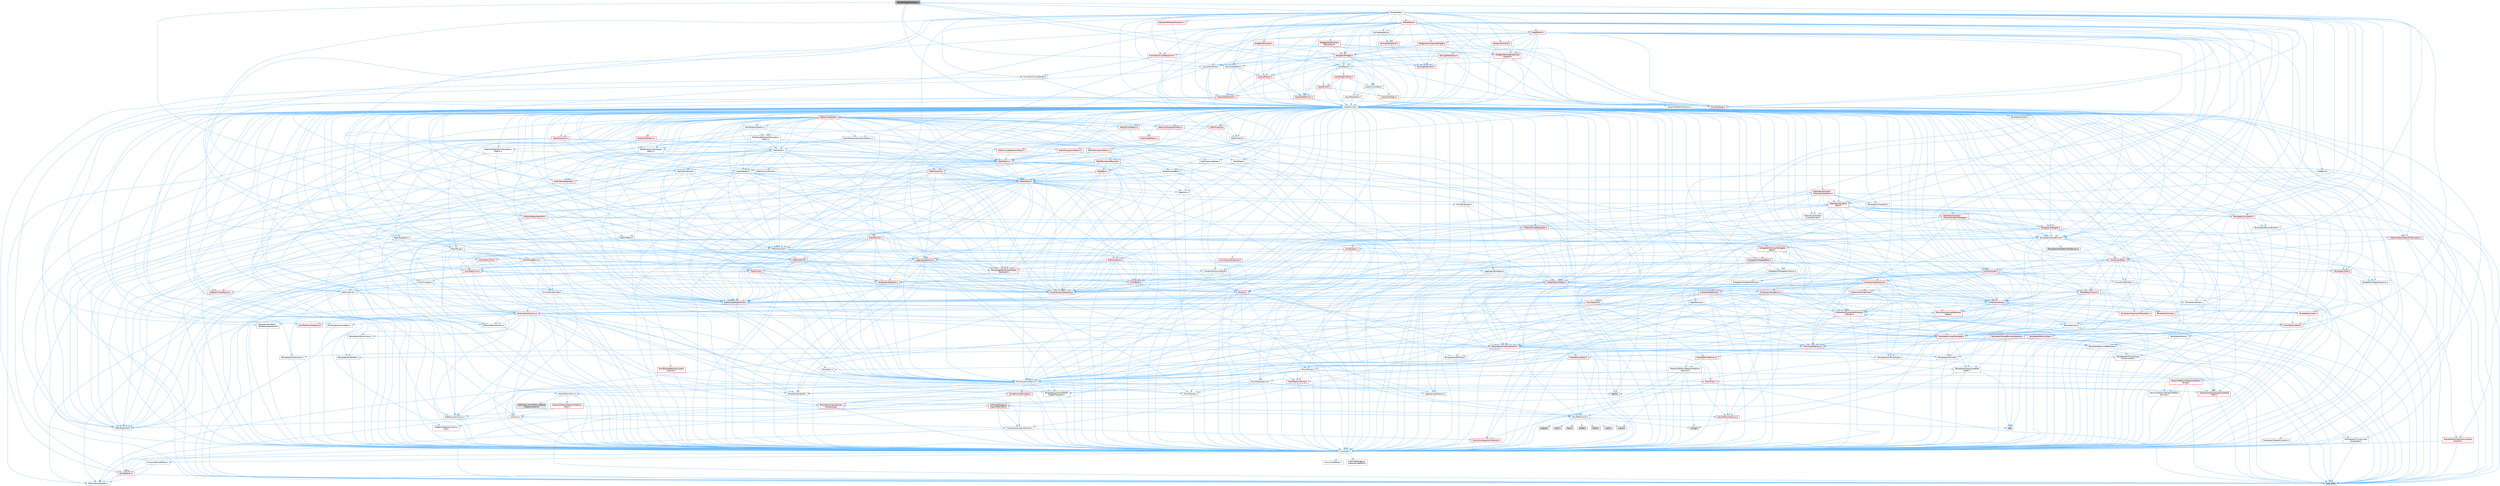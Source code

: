 digraph "SGraphNodeResizable.h"
{
 // INTERACTIVE_SVG=YES
 // LATEX_PDF_SIZE
  bgcolor="transparent";
  edge [fontname=Helvetica,fontsize=10,labelfontname=Helvetica,labelfontsize=10];
  node [fontname=Helvetica,fontsize=10,shape=box,height=0.2,width=0.4];
  Node1 [id="Node000001",label="SGraphNodeResizable.h",height=0.2,width=0.4,color="gray40", fillcolor="grey60", style="filled", fontcolor="black",tooltip=" "];
  Node1 -> Node2 [id="edge1_Node000001_Node000002",color="steelblue1",style="solid",tooltip=" "];
  Node2 [id="Node000002",label="CoreMinimal.h",height=0.2,width=0.4,color="grey40", fillcolor="white", style="filled",URL="$d7/d67/CoreMinimal_8h.html",tooltip=" "];
  Node2 -> Node3 [id="edge2_Node000002_Node000003",color="steelblue1",style="solid",tooltip=" "];
  Node3 [id="Node000003",label="CoreTypes.h",height=0.2,width=0.4,color="grey40", fillcolor="white", style="filled",URL="$dc/dec/CoreTypes_8h.html",tooltip=" "];
  Node3 -> Node4 [id="edge3_Node000003_Node000004",color="steelblue1",style="solid",tooltip=" "];
  Node4 [id="Node000004",label="HAL/Platform.h",height=0.2,width=0.4,color="red", fillcolor="#FFF0F0", style="filled",URL="$d9/dd0/Platform_8h.html",tooltip=" "];
  Node4 -> Node7 [id="edge4_Node000004_Node000007",color="steelblue1",style="solid",tooltip=" "];
  Node7 [id="Node000007",label="type_traits",height=0.2,width=0.4,color="grey60", fillcolor="#E0E0E0", style="filled",tooltip=" "];
  Node4 -> Node8 [id="edge5_Node000004_Node000008",color="steelblue1",style="solid",tooltip=" "];
  Node8 [id="Node000008",label="PreprocessorHelpers.h",height=0.2,width=0.4,color="grey40", fillcolor="white", style="filled",URL="$db/ddb/PreprocessorHelpers_8h.html",tooltip=" "];
  Node3 -> Node14 [id="edge6_Node000003_Node000014",color="steelblue1",style="solid",tooltip=" "];
  Node14 [id="Node000014",label="ProfilingDebugging\l/UMemoryDefines.h",height=0.2,width=0.4,color="grey40", fillcolor="white", style="filled",URL="$d2/da2/UMemoryDefines_8h.html",tooltip=" "];
  Node3 -> Node15 [id="edge7_Node000003_Node000015",color="steelblue1",style="solid",tooltip=" "];
  Node15 [id="Node000015",label="Misc/CoreMiscDefines.h",height=0.2,width=0.4,color="grey40", fillcolor="white", style="filled",URL="$da/d38/CoreMiscDefines_8h.html",tooltip=" "];
  Node15 -> Node4 [id="edge8_Node000015_Node000004",color="steelblue1",style="solid",tooltip=" "];
  Node15 -> Node8 [id="edge9_Node000015_Node000008",color="steelblue1",style="solid",tooltip=" "];
  Node3 -> Node16 [id="edge10_Node000003_Node000016",color="steelblue1",style="solid",tooltip=" "];
  Node16 [id="Node000016",label="Misc/CoreDefines.h",height=0.2,width=0.4,color="grey40", fillcolor="white", style="filled",URL="$d3/dd2/CoreDefines_8h.html",tooltip=" "];
  Node2 -> Node17 [id="edge11_Node000002_Node000017",color="steelblue1",style="solid",tooltip=" "];
  Node17 [id="Node000017",label="CoreFwd.h",height=0.2,width=0.4,color="grey40", fillcolor="white", style="filled",URL="$d1/d1e/CoreFwd_8h.html",tooltip=" "];
  Node17 -> Node3 [id="edge12_Node000017_Node000003",color="steelblue1",style="solid",tooltip=" "];
  Node17 -> Node18 [id="edge13_Node000017_Node000018",color="steelblue1",style="solid",tooltip=" "];
  Node18 [id="Node000018",label="Containers/ContainersFwd.h",height=0.2,width=0.4,color="grey40", fillcolor="white", style="filled",URL="$d4/d0a/ContainersFwd_8h.html",tooltip=" "];
  Node18 -> Node4 [id="edge14_Node000018_Node000004",color="steelblue1",style="solid",tooltip=" "];
  Node18 -> Node3 [id="edge15_Node000018_Node000003",color="steelblue1",style="solid",tooltip=" "];
  Node18 -> Node19 [id="edge16_Node000018_Node000019",color="steelblue1",style="solid",tooltip=" "];
  Node19 [id="Node000019",label="Traits/IsContiguousContainer.h",height=0.2,width=0.4,color="red", fillcolor="#FFF0F0", style="filled",URL="$d5/d3c/IsContiguousContainer_8h.html",tooltip=" "];
  Node19 -> Node3 [id="edge17_Node000019_Node000003",color="steelblue1",style="solid",tooltip=" "];
  Node17 -> Node22 [id="edge18_Node000017_Node000022",color="steelblue1",style="solid",tooltip=" "];
  Node22 [id="Node000022",label="Math/MathFwd.h",height=0.2,width=0.4,color="grey40", fillcolor="white", style="filled",URL="$d2/d10/MathFwd_8h.html",tooltip=" "];
  Node22 -> Node4 [id="edge19_Node000022_Node000004",color="steelblue1",style="solid",tooltip=" "];
  Node17 -> Node23 [id="edge20_Node000017_Node000023",color="steelblue1",style="solid",tooltip=" "];
  Node23 [id="Node000023",label="UObject/UObjectHierarchy\lFwd.h",height=0.2,width=0.4,color="grey40", fillcolor="white", style="filled",URL="$d3/d13/UObjectHierarchyFwd_8h.html",tooltip=" "];
  Node2 -> Node23 [id="edge21_Node000002_Node000023",color="steelblue1",style="solid",tooltip=" "];
  Node2 -> Node18 [id="edge22_Node000002_Node000018",color="steelblue1",style="solid",tooltip=" "];
  Node2 -> Node24 [id="edge23_Node000002_Node000024",color="steelblue1",style="solid",tooltip=" "];
  Node24 [id="Node000024",label="Misc/VarArgs.h",height=0.2,width=0.4,color="grey40", fillcolor="white", style="filled",URL="$d5/d6f/VarArgs_8h.html",tooltip=" "];
  Node24 -> Node3 [id="edge24_Node000024_Node000003",color="steelblue1",style="solid",tooltip=" "];
  Node2 -> Node25 [id="edge25_Node000002_Node000025",color="steelblue1",style="solid",tooltip=" "];
  Node25 [id="Node000025",label="Logging/LogVerbosity.h",height=0.2,width=0.4,color="grey40", fillcolor="white", style="filled",URL="$d2/d8f/LogVerbosity_8h.html",tooltip=" "];
  Node25 -> Node3 [id="edge26_Node000025_Node000003",color="steelblue1",style="solid",tooltip=" "];
  Node2 -> Node26 [id="edge27_Node000002_Node000026",color="steelblue1",style="solid",tooltip=" "];
  Node26 [id="Node000026",label="Misc/OutputDevice.h",height=0.2,width=0.4,color="grey40", fillcolor="white", style="filled",URL="$d7/d32/OutputDevice_8h.html",tooltip=" "];
  Node26 -> Node17 [id="edge28_Node000026_Node000017",color="steelblue1",style="solid",tooltip=" "];
  Node26 -> Node3 [id="edge29_Node000026_Node000003",color="steelblue1",style="solid",tooltip=" "];
  Node26 -> Node25 [id="edge30_Node000026_Node000025",color="steelblue1",style="solid",tooltip=" "];
  Node26 -> Node24 [id="edge31_Node000026_Node000024",color="steelblue1",style="solid",tooltip=" "];
  Node26 -> Node27 [id="edge32_Node000026_Node000027",color="steelblue1",style="solid",tooltip=" "];
  Node27 [id="Node000027",label="Templates/IsArrayOrRefOf\lTypeByPredicate.h",height=0.2,width=0.4,color="grey40", fillcolor="white", style="filled",URL="$d6/da1/IsArrayOrRefOfTypeByPredicate_8h.html",tooltip=" "];
  Node27 -> Node3 [id="edge33_Node000027_Node000003",color="steelblue1",style="solid",tooltip=" "];
  Node26 -> Node28 [id="edge34_Node000026_Node000028",color="steelblue1",style="solid",tooltip=" "];
  Node28 [id="Node000028",label="Templates/IsValidVariadic\lFunctionArg.h",height=0.2,width=0.4,color="red", fillcolor="#FFF0F0", style="filled",URL="$d0/dc8/IsValidVariadicFunctionArg_8h.html",tooltip=" "];
  Node28 -> Node3 [id="edge35_Node000028_Node000003",color="steelblue1",style="solid",tooltip=" "];
  Node28 -> Node7 [id="edge36_Node000028_Node000007",color="steelblue1",style="solid",tooltip=" "];
  Node26 -> Node30 [id="edge37_Node000026_Node000030",color="steelblue1",style="solid",tooltip=" "];
  Node30 [id="Node000030",label="Traits/IsCharEncodingCompatible\lWith.h",height=0.2,width=0.4,color="red", fillcolor="#FFF0F0", style="filled",URL="$df/dd1/IsCharEncodingCompatibleWith_8h.html",tooltip=" "];
  Node30 -> Node7 [id="edge38_Node000030_Node000007",color="steelblue1",style="solid",tooltip=" "];
  Node2 -> Node32 [id="edge39_Node000002_Node000032",color="steelblue1",style="solid",tooltip=" "];
  Node32 [id="Node000032",label="HAL/PlatformCrt.h",height=0.2,width=0.4,color="grey40", fillcolor="white", style="filled",URL="$d8/d75/PlatformCrt_8h.html",tooltip=" "];
  Node32 -> Node33 [id="edge40_Node000032_Node000033",color="steelblue1",style="solid",tooltip=" "];
  Node33 [id="Node000033",label="new",height=0.2,width=0.4,color="grey60", fillcolor="#E0E0E0", style="filled",tooltip=" "];
  Node32 -> Node34 [id="edge41_Node000032_Node000034",color="steelblue1",style="solid",tooltip=" "];
  Node34 [id="Node000034",label="wchar.h",height=0.2,width=0.4,color="grey60", fillcolor="#E0E0E0", style="filled",tooltip=" "];
  Node32 -> Node35 [id="edge42_Node000032_Node000035",color="steelblue1",style="solid",tooltip=" "];
  Node35 [id="Node000035",label="stddef.h",height=0.2,width=0.4,color="grey60", fillcolor="#E0E0E0", style="filled",tooltip=" "];
  Node32 -> Node36 [id="edge43_Node000032_Node000036",color="steelblue1",style="solid",tooltip=" "];
  Node36 [id="Node000036",label="stdlib.h",height=0.2,width=0.4,color="grey60", fillcolor="#E0E0E0", style="filled",tooltip=" "];
  Node32 -> Node37 [id="edge44_Node000032_Node000037",color="steelblue1",style="solid",tooltip=" "];
  Node37 [id="Node000037",label="stdio.h",height=0.2,width=0.4,color="grey60", fillcolor="#E0E0E0", style="filled",tooltip=" "];
  Node32 -> Node38 [id="edge45_Node000032_Node000038",color="steelblue1",style="solid",tooltip=" "];
  Node38 [id="Node000038",label="stdarg.h",height=0.2,width=0.4,color="grey60", fillcolor="#E0E0E0", style="filled",tooltip=" "];
  Node32 -> Node39 [id="edge46_Node000032_Node000039",color="steelblue1",style="solid",tooltip=" "];
  Node39 [id="Node000039",label="math.h",height=0.2,width=0.4,color="grey60", fillcolor="#E0E0E0", style="filled",tooltip=" "];
  Node32 -> Node40 [id="edge47_Node000032_Node000040",color="steelblue1",style="solid",tooltip=" "];
  Node40 [id="Node000040",label="float.h",height=0.2,width=0.4,color="grey60", fillcolor="#E0E0E0", style="filled",tooltip=" "];
  Node32 -> Node41 [id="edge48_Node000032_Node000041",color="steelblue1",style="solid",tooltip=" "];
  Node41 [id="Node000041",label="string.h",height=0.2,width=0.4,color="grey60", fillcolor="#E0E0E0", style="filled",tooltip=" "];
  Node2 -> Node42 [id="edge49_Node000002_Node000042",color="steelblue1",style="solid",tooltip=" "];
  Node42 [id="Node000042",label="HAL/PlatformMisc.h",height=0.2,width=0.4,color="grey40", fillcolor="white", style="filled",URL="$d0/df5/PlatformMisc_8h.html",tooltip=" "];
  Node42 -> Node3 [id="edge50_Node000042_Node000003",color="steelblue1",style="solid",tooltip=" "];
  Node42 -> Node43 [id="edge51_Node000042_Node000043",color="steelblue1",style="solid",tooltip=" "];
  Node43 [id="Node000043",label="GenericPlatform/GenericPlatform\lMisc.h",height=0.2,width=0.4,color="red", fillcolor="#FFF0F0", style="filled",URL="$db/d9a/GenericPlatformMisc_8h.html",tooltip=" "];
  Node43 -> Node17 [id="edge52_Node000043_Node000017",color="steelblue1",style="solid",tooltip=" "];
  Node43 -> Node3 [id="edge53_Node000043_Node000003",color="steelblue1",style="solid",tooltip=" "];
  Node43 -> Node32 [id="edge54_Node000043_Node000032",color="steelblue1",style="solid",tooltip=" "];
  Node43 -> Node47 [id="edge55_Node000043_Node000047",color="steelblue1",style="solid",tooltip=" "];
  Node47 [id="Node000047",label="Math/NumericLimits.h",height=0.2,width=0.4,color="grey40", fillcolor="white", style="filled",URL="$df/d1b/NumericLimits_8h.html",tooltip=" "];
  Node47 -> Node3 [id="edge56_Node000047_Node000003",color="steelblue1",style="solid",tooltip=" "];
  Node42 -> Node52 [id="edge57_Node000042_Node000052",color="steelblue1",style="solid",tooltip=" "];
  Node52 [id="Node000052",label="COMPILED_PLATFORM_HEADER\l(PlatformMisc.h)",height=0.2,width=0.4,color="grey60", fillcolor="#E0E0E0", style="filled",tooltip=" "];
  Node42 -> Node53 [id="edge58_Node000042_Node000053",color="steelblue1",style="solid",tooltip=" "];
  Node53 [id="Node000053",label="ProfilingDebugging\l/CpuProfilerTrace.h",height=0.2,width=0.4,color="red", fillcolor="#FFF0F0", style="filled",URL="$da/dcb/CpuProfilerTrace_8h.html",tooltip=" "];
  Node53 -> Node3 [id="edge59_Node000053_Node000003",color="steelblue1",style="solid",tooltip=" "];
  Node53 -> Node18 [id="edge60_Node000053_Node000018",color="steelblue1",style="solid",tooltip=" "];
  Node53 -> Node54 [id="edge61_Node000053_Node000054",color="steelblue1",style="solid",tooltip=" "];
  Node54 [id="Node000054",label="HAL/PlatformAtomics.h",height=0.2,width=0.4,color="red", fillcolor="#FFF0F0", style="filled",URL="$d3/d36/PlatformAtomics_8h.html",tooltip=" "];
  Node54 -> Node3 [id="edge62_Node000054_Node000003",color="steelblue1",style="solid",tooltip=" "];
  Node53 -> Node8 [id="edge63_Node000053_Node000008",color="steelblue1",style="solid",tooltip=" "];
  Node2 -> Node61 [id="edge64_Node000002_Node000061",color="steelblue1",style="solid",tooltip=" "];
  Node61 [id="Node000061",label="Misc/AssertionMacros.h",height=0.2,width=0.4,color="grey40", fillcolor="white", style="filled",URL="$d0/dfa/AssertionMacros_8h.html",tooltip=" "];
  Node61 -> Node3 [id="edge65_Node000061_Node000003",color="steelblue1",style="solid",tooltip=" "];
  Node61 -> Node4 [id="edge66_Node000061_Node000004",color="steelblue1",style="solid",tooltip=" "];
  Node61 -> Node42 [id="edge67_Node000061_Node000042",color="steelblue1",style="solid",tooltip=" "];
  Node61 -> Node8 [id="edge68_Node000061_Node000008",color="steelblue1",style="solid",tooltip=" "];
  Node61 -> Node62 [id="edge69_Node000061_Node000062",color="steelblue1",style="solid",tooltip=" "];
  Node62 [id="Node000062",label="Templates/EnableIf.h",height=0.2,width=0.4,color="grey40", fillcolor="white", style="filled",URL="$d7/d60/EnableIf_8h.html",tooltip=" "];
  Node62 -> Node3 [id="edge70_Node000062_Node000003",color="steelblue1",style="solid",tooltip=" "];
  Node61 -> Node27 [id="edge71_Node000061_Node000027",color="steelblue1",style="solid",tooltip=" "];
  Node61 -> Node28 [id="edge72_Node000061_Node000028",color="steelblue1",style="solid",tooltip=" "];
  Node61 -> Node30 [id="edge73_Node000061_Node000030",color="steelblue1",style="solid",tooltip=" "];
  Node61 -> Node24 [id="edge74_Node000061_Node000024",color="steelblue1",style="solid",tooltip=" "];
  Node61 -> Node63 [id="edge75_Node000061_Node000063",color="steelblue1",style="solid",tooltip=" "];
  Node63 [id="Node000063",label="String/FormatStringSan.h",height=0.2,width=0.4,color="red", fillcolor="#FFF0F0", style="filled",URL="$d3/d8b/FormatStringSan_8h.html",tooltip=" "];
  Node63 -> Node7 [id="edge76_Node000063_Node000007",color="steelblue1",style="solid",tooltip=" "];
  Node63 -> Node3 [id="edge77_Node000063_Node000003",color="steelblue1",style="solid",tooltip=" "];
  Node63 -> Node28 [id="edge78_Node000063_Node000028",color="steelblue1",style="solid",tooltip=" "];
  Node63 -> Node18 [id="edge79_Node000063_Node000018",color="steelblue1",style="solid",tooltip=" "];
  Node61 -> Node69 [id="edge80_Node000061_Node000069",color="steelblue1",style="solid",tooltip=" "];
  Node69 [id="Node000069",label="atomic",height=0.2,width=0.4,color="grey60", fillcolor="#E0E0E0", style="filled",tooltip=" "];
  Node2 -> Node70 [id="edge81_Node000002_Node000070",color="steelblue1",style="solid",tooltip=" "];
  Node70 [id="Node000070",label="Templates/IsPointer.h",height=0.2,width=0.4,color="grey40", fillcolor="white", style="filled",URL="$d7/d05/IsPointer_8h.html",tooltip=" "];
  Node70 -> Node3 [id="edge82_Node000070_Node000003",color="steelblue1",style="solid",tooltip=" "];
  Node2 -> Node71 [id="edge83_Node000002_Node000071",color="steelblue1",style="solid",tooltip=" "];
  Node71 [id="Node000071",label="HAL/PlatformMemory.h",height=0.2,width=0.4,color="red", fillcolor="#FFF0F0", style="filled",URL="$de/d68/PlatformMemory_8h.html",tooltip=" "];
  Node71 -> Node3 [id="edge84_Node000071_Node000003",color="steelblue1",style="solid",tooltip=" "];
  Node71 -> Node72 [id="edge85_Node000071_Node000072",color="steelblue1",style="solid",tooltip=" "];
  Node72 [id="Node000072",label="GenericPlatform/GenericPlatform\lMemory.h",height=0.2,width=0.4,color="grey40", fillcolor="white", style="filled",URL="$dd/d22/GenericPlatformMemory_8h.html",tooltip=" "];
  Node72 -> Node17 [id="edge86_Node000072_Node000017",color="steelblue1",style="solid",tooltip=" "];
  Node72 -> Node3 [id="edge87_Node000072_Node000003",color="steelblue1",style="solid",tooltip=" "];
  Node72 -> Node73 [id="edge88_Node000072_Node000073",color="steelblue1",style="solid",tooltip=" "];
  Node73 [id="Node000073",label="HAL/PlatformString.h",height=0.2,width=0.4,color="red", fillcolor="#FFF0F0", style="filled",URL="$db/db5/PlatformString_8h.html",tooltip=" "];
  Node73 -> Node3 [id="edge89_Node000073_Node000003",color="steelblue1",style="solid",tooltip=" "];
  Node72 -> Node41 [id="edge90_Node000072_Node000041",color="steelblue1",style="solid",tooltip=" "];
  Node72 -> Node34 [id="edge91_Node000072_Node000034",color="steelblue1",style="solid",tooltip=" "];
  Node2 -> Node54 [id="edge92_Node000002_Node000054",color="steelblue1",style="solid",tooltip=" "];
  Node2 -> Node76 [id="edge93_Node000002_Node000076",color="steelblue1",style="solid",tooltip=" "];
  Node76 [id="Node000076",label="Misc/Exec.h",height=0.2,width=0.4,color="grey40", fillcolor="white", style="filled",URL="$de/ddb/Exec_8h.html",tooltip=" "];
  Node76 -> Node3 [id="edge94_Node000076_Node000003",color="steelblue1",style="solid",tooltip=" "];
  Node76 -> Node61 [id="edge95_Node000076_Node000061",color="steelblue1",style="solid",tooltip=" "];
  Node2 -> Node77 [id="edge96_Node000002_Node000077",color="steelblue1",style="solid",tooltip=" "];
  Node77 [id="Node000077",label="HAL/MemoryBase.h",height=0.2,width=0.4,color="red", fillcolor="#FFF0F0", style="filled",URL="$d6/d9f/MemoryBase_8h.html",tooltip=" "];
  Node77 -> Node3 [id="edge97_Node000077_Node000003",color="steelblue1",style="solid",tooltip=" "];
  Node77 -> Node54 [id="edge98_Node000077_Node000054",color="steelblue1",style="solid",tooltip=" "];
  Node77 -> Node32 [id="edge99_Node000077_Node000032",color="steelblue1",style="solid",tooltip=" "];
  Node77 -> Node76 [id="edge100_Node000077_Node000076",color="steelblue1",style="solid",tooltip=" "];
  Node77 -> Node26 [id="edge101_Node000077_Node000026",color="steelblue1",style="solid",tooltip=" "];
  Node2 -> Node87 [id="edge102_Node000002_Node000087",color="steelblue1",style="solid",tooltip=" "];
  Node87 [id="Node000087",label="HAL/UnrealMemory.h",height=0.2,width=0.4,color="red", fillcolor="#FFF0F0", style="filled",URL="$d9/d96/UnrealMemory_8h.html",tooltip=" "];
  Node87 -> Node3 [id="edge103_Node000087_Node000003",color="steelblue1",style="solid",tooltip=" "];
  Node87 -> Node72 [id="edge104_Node000087_Node000072",color="steelblue1",style="solid",tooltip=" "];
  Node87 -> Node77 [id="edge105_Node000087_Node000077",color="steelblue1",style="solid",tooltip=" "];
  Node87 -> Node71 [id="edge106_Node000087_Node000071",color="steelblue1",style="solid",tooltip=" "];
  Node87 -> Node70 [id="edge107_Node000087_Node000070",color="steelblue1",style="solid",tooltip=" "];
  Node2 -> Node89 [id="edge108_Node000002_Node000089",color="steelblue1",style="solid",tooltip=" "];
  Node89 [id="Node000089",label="Templates/IsArithmetic.h",height=0.2,width=0.4,color="grey40", fillcolor="white", style="filled",URL="$d2/d5d/IsArithmetic_8h.html",tooltip=" "];
  Node89 -> Node3 [id="edge109_Node000089_Node000003",color="steelblue1",style="solid",tooltip=" "];
  Node2 -> Node83 [id="edge110_Node000002_Node000083",color="steelblue1",style="solid",tooltip=" "];
  Node83 [id="Node000083",label="Templates/AndOrNot.h",height=0.2,width=0.4,color="grey40", fillcolor="white", style="filled",URL="$db/d0a/AndOrNot_8h.html",tooltip=" "];
  Node83 -> Node3 [id="edge111_Node000083_Node000003",color="steelblue1",style="solid",tooltip=" "];
  Node2 -> Node90 [id="edge112_Node000002_Node000090",color="steelblue1",style="solid",tooltip=" "];
  Node90 [id="Node000090",label="Templates/IsPODType.h",height=0.2,width=0.4,color="grey40", fillcolor="white", style="filled",URL="$d7/db1/IsPODType_8h.html",tooltip=" "];
  Node90 -> Node3 [id="edge113_Node000090_Node000003",color="steelblue1",style="solid",tooltip=" "];
  Node2 -> Node91 [id="edge114_Node000002_Node000091",color="steelblue1",style="solid",tooltip=" "];
  Node91 [id="Node000091",label="Templates/IsUECoreType.h",height=0.2,width=0.4,color="grey40", fillcolor="white", style="filled",URL="$d1/db8/IsUECoreType_8h.html",tooltip=" "];
  Node91 -> Node3 [id="edge115_Node000091_Node000003",color="steelblue1",style="solid",tooltip=" "];
  Node91 -> Node7 [id="edge116_Node000091_Node000007",color="steelblue1",style="solid",tooltip=" "];
  Node2 -> Node84 [id="edge117_Node000002_Node000084",color="steelblue1",style="solid",tooltip=" "];
  Node84 [id="Node000084",label="Templates/IsTriviallyCopy\lConstructible.h",height=0.2,width=0.4,color="grey40", fillcolor="white", style="filled",URL="$d3/d78/IsTriviallyCopyConstructible_8h.html",tooltip=" "];
  Node84 -> Node3 [id="edge118_Node000084_Node000003",color="steelblue1",style="solid",tooltip=" "];
  Node84 -> Node7 [id="edge119_Node000084_Node000007",color="steelblue1",style="solid",tooltip=" "];
  Node2 -> Node92 [id="edge120_Node000002_Node000092",color="steelblue1",style="solid",tooltip=" "];
  Node92 [id="Node000092",label="Templates/UnrealTypeTraits.h",height=0.2,width=0.4,color="red", fillcolor="#FFF0F0", style="filled",URL="$d2/d2d/UnrealTypeTraits_8h.html",tooltip=" "];
  Node92 -> Node3 [id="edge121_Node000092_Node000003",color="steelblue1",style="solid",tooltip=" "];
  Node92 -> Node70 [id="edge122_Node000092_Node000070",color="steelblue1",style="solid",tooltip=" "];
  Node92 -> Node61 [id="edge123_Node000092_Node000061",color="steelblue1",style="solid",tooltip=" "];
  Node92 -> Node83 [id="edge124_Node000092_Node000083",color="steelblue1",style="solid",tooltip=" "];
  Node92 -> Node62 [id="edge125_Node000092_Node000062",color="steelblue1",style="solid",tooltip=" "];
  Node92 -> Node89 [id="edge126_Node000092_Node000089",color="steelblue1",style="solid",tooltip=" "];
  Node92 -> Node90 [id="edge127_Node000092_Node000090",color="steelblue1",style="solid",tooltip=" "];
  Node92 -> Node91 [id="edge128_Node000092_Node000091",color="steelblue1",style="solid",tooltip=" "];
  Node92 -> Node84 [id="edge129_Node000092_Node000084",color="steelblue1",style="solid",tooltip=" "];
  Node2 -> Node62 [id="edge130_Node000002_Node000062",color="steelblue1",style="solid",tooltip=" "];
  Node2 -> Node94 [id="edge131_Node000002_Node000094",color="steelblue1",style="solid",tooltip=" "];
  Node94 [id="Node000094",label="Templates/RemoveReference.h",height=0.2,width=0.4,color="grey40", fillcolor="white", style="filled",URL="$da/dbe/RemoveReference_8h.html",tooltip=" "];
  Node94 -> Node3 [id="edge132_Node000094_Node000003",color="steelblue1",style="solid",tooltip=" "];
  Node2 -> Node95 [id="edge133_Node000002_Node000095",color="steelblue1",style="solid",tooltip=" "];
  Node95 [id="Node000095",label="Templates/IntegralConstant.h",height=0.2,width=0.4,color="grey40", fillcolor="white", style="filled",URL="$db/d1b/IntegralConstant_8h.html",tooltip=" "];
  Node95 -> Node3 [id="edge134_Node000095_Node000003",color="steelblue1",style="solid",tooltip=" "];
  Node2 -> Node96 [id="edge135_Node000002_Node000096",color="steelblue1",style="solid",tooltip=" "];
  Node96 [id="Node000096",label="Templates/IsClass.h",height=0.2,width=0.4,color="grey40", fillcolor="white", style="filled",URL="$db/dcb/IsClass_8h.html",tooltip=" "];
  Node96 -> Node3 [id="edge136_Node000096_Node000003",color="steelblue1",style="solid",tooltip=" "];
  Node2 -> Node97 [id="edge137_Node000002_Node000097",color="steelblue1",style="solid",tooltip=" "];
  Node97 [id="Node000097",label="Templates/TypeCompatible\lBytes.h",height=0.2,width=0.4,color="grey40", fillcolor="white", style="filled",URL="$df/d0a/TypeCompatibleBytes_8h.html",tooltip=" "];
  Node97 -> Node3 [id="edge138_Node000097_Node000003",color="steelblue1",style="solid",tooltip=" "];
  Node97 -> Node41 [id="edge139_Node000097_Node000041",color="steelblue1",style="solid",tooltip=" "];
  Node97 -> Node33 [id="edge140_Node000097_Node000033",color="steelblue1",style="solid",tooltip=" "];
  Node97 -> Node7 [id="edge141_Node000097_Node000007",color="steelblue1",style="solid",tooltip=" "];
  Node2 -> Node19 [id="edge142_Node000002_Node000019",color="steelblue1",style="solid",tooltip=" "];
  Node2 -> Node98 [id="edge143_Node000002_Node000098",color="steelblue1",style="solid",tooltip=" "];
  Node98 [id="Node000098",label="Templates/UnrealTemplate.h",height=0.2,width=0.4,color="red", fillcolor="#FFF0F0", style="filled",URL="$d4/d24/UnrealTemplate_8h.html",tooltip=" "];
  Node98 -> Node3 [id="edge144_Node000098_Node000003",color="steelblue1",style="solid",tooltip=" "];
  Node98 -> Node70 [id="edge145_Node000098_Node000070",color="steelblue1",style="solid",tooltip=" "];
  Node98 -> Node87 [id="edge146_Node000098_Node000087",color="steelblue1",style="solid",tooltip=" "];
  Node98 -> Node92 [id="edge147_Node000098_Node000092",color="steelblue1",style="solid",tooltip=" "];
  Node98 -> Node94 [id="edge148_Node000098_Node000094",color="steelblue1",style="solid",tooltip=" "];
  Node98 -> Node97 [id="edge149_Node000098_Node000097",color="steelblue1",style="solid",tooltip=" "];
  Node98 -> Node19 [id="edge150_Node000098_Node000019",color="steelblue1",style="solid",tooltip=" "];
  Node98 -> Node7 [id="edge151_Node000098_Node000007",color="steelblue1",style="solid",tooltip=" "];
  Node2 -> Node47 [id="edge152_Node000002_Node000047",color="steelblue1",style="solid",tooltip=" "];
  Node2 -> Node102 [id="edge153_Node000002_Node000102",color="steelblue1",style="solid",tooltip=" "];
  Node102 [id="Node000102",label="HAL/PlatformMath.h",height=0.2,width=0.4,color="red", fillcolor="#FFF0F0", style="filled",URL="$dc/d53/PlatformMath_8h.html",tooltip=" "];
  Node102 -> Node3 [id="edge154_Node000102_Node000003",color="steelblue1",style="solid",tooltip=" "];
  Node2 -> Node85 [id="edge155_Node000002_Node000085",color="steelblue1",style="solid",tooltip=" "];
  Node85 [id="Node000085",label="Templates/IsTriviallyCopy\lAssignable.h",height=0.2,width=0.4,color="grey40", fillcolor="white", style="filled",URL="$d2/df2/IsTriviallyCopyAssignable_8h.html",tooltip=" "];
  Node85 -> Node3 [id="edge156_Node000085_Node000003",color="steelblue1",style="solid",tooltip=" "];
  Node85 -> Node7 [id="edge157_Node000085_Node000007",color="steelblue1",style="solid",tooltip=" "];
  Node2 -> Node110 [id="edge158_Node000002_Node000110",color="steelblue1",style="solid",tooltip=" "];
  Node110 [id="Node000110",label="Templates/MemoryOps.h",height=0.2,width=0.4,color="red", fillcolor="#FFF0F0", style="filled",URL="$db/dea/MemoryOps_8h.html",tooltip=" "];
  Node110 -> Node3 [id="edge159_Node000110_Node000003",color="steelblue1",style="solid",tooltip=" "];
  Node110 -> Node87 [id="edge160_Node000110_Node000087",color="steelblue1",style="solid",tooltip=" "];
  Node110 -> Node85 [id="edge161_Node000110_Node000085",color="steelblue1",style="solid",tooltip=" "];
  Node110 -> Node84 [id="edge162_Node000110_Node000084",color="steelblue1",style="solid",tooltip=" "];
  Node110 -> Node92 [id="edge163_Node000110_Node000092",color="steelblue1",style="solid",tooltip=" "];
  Node110 -> Node33 [id="edge164_Node000110_Node000033",color="steelblue1",style="solid",tooltip=" "];
  Node110 -> Node7 [id="edge165_Node000110_Node000007",color="steelblue1",style="solid",tooltip=" "];
  Node2 -> Node111 [id="edge166_Node000002_Node000111",color="steelblue1",style="solid",tooltip=" "];
  Node111 [id="Node000111",label="Containers/ContainerAllocation\lPolicies.h",height=0.2,width=0.4,color="red", fillcolor="#FFF0F0", style="filled",URL="$d7/dff/ContainerAllocationPolicies_8h.html",tooltip=" "];
  Node111 -> Node3 [id="edge167_Node000111_Node000003",color="steelblue1",style="solid",tooltip=" "];
  Node111 -> Node111 [id="edge168_Node000111_Node000111",color="steelblue1",style="solid",tooltip=" "];
  Node111 -> Node102 [id="edge169_Node000111_Node000102",color="steelblue1",style="solid",tooltip=" "];
  Node111 -> Node87 [id="edge170_Node000111_Node000087",color="steelblue1",style="solid",tooltip=" "];
  Node111 -> Node47 [id="edge171_Node000111_Node000047",color="steelblue1",style="solid",tooltip=" "];
  Node111 -> Node61 [id="edge172_Node000111_Node000061",color="steelblue1",style="solid",tooltip=" "];
  Node111 -> Node110 [id="edge173_Node000111_Node000110",color="steelblue1",style="solid",tooltip=" "];
  Node111 -> Node97 [id="edge174_Node000111_Node000097",color="steelblue1",style="solid",tooltip=" "];
  Node111 -> Node7 [id="edge175_Node000111_Node000007",color="steelblue1",style="solid",tooltip=" "];
  Node2 -> Node114 [id="edge176_Node000002_Node000114",color="steelblue1",style="solid",tooltip=" "];
  Node114 [id="Node000114",label="Templates/IsEnumClass.h",height=0.2,width=0.4,color="grey40", fillcolor="white", style="filled",URL="$d7/d15/IsEnumClass_8h.html",tooltip=" "];
  Node114 -> Node3 [id="edge177_Node000114_Node000003",color="steelblue1",style="solid",tooltip=" "];
  Node114 -> Node83 [id="edge178_Node000114_Node000083",color="steelblue1",style="solid",tooltip=" "];
  Node2 -> Node115 [id="edge179_Node000002_Node000115",color="steelblue1",style="solid",tooltip=" "];
  Node115 [id="Node000115",label="HAL/PlatformProperties.h",height=0.2,width=0.4,color="red", fillcolor="#FFF0F0", style="filled",URL="$d9/db0/PlatformProperties_8h.html",tooltip=" "];
  Node115 -> Node3 [id="edge180_Node000115_Node000003",color="steelblue1",style="solid",tooltip=" "];
  Node2 -> Node118 [id="edge181_Node000002_Node000118",color="steelblue1",style="solid",tooltip=" "];
  Node118 [id="Node000118",label="Misc/EngineVersionBase.h",height=0.2,width=0.4,color="grey40", fillcolor="white", style="filled",URL="$d5/d2b/EngineVersionBase_8h.html",tooltip=" "];
  Node118 -> Node3 [id="edge182_Node000118_Node000003",color="steelblue1",style="solid",tooltip=" "];
  Node2 -> Node119 [id="edge183_Node000002_Node000119",color="steelblue1",style="solid",tooltip=" "];
  Node119 [id="Node000119",label="Internationalization\l/TextNamespaceFwd.h",height=0.2,width=0.4,color="grey40", fillcolor="white", style="filled",URL="$d8/d97/TextNamespaceFwd_8h.html",tooltip=" "];
  Node119 -> Node3 [id="edge184_Node000119_Node000003",color="steelblue1",style="solid",tooltip=" "];
  Node2 -> Node120 [id="edge185_Node000002_Node000120",color="steelblue1",style="solid",tooltip=" "];
  Node120 [id="Node000120",label="Serialization/Archive.h",height=0.2,width=0.4,color="red", fillcolor="#FFF0F0", style="filled",URL="$d7/d3b/Archive_8h.html",tooltip=" "];
  Node120 -> Node17 [id="edge186_Node000120_Node000017",color="steelblue1",style="solid",tooltip=" "];
  Node120 -> Node3 [id="edge187_Node000120_Node000003",color="steelblue1",style="solid",tooltip=" "];
  Node120 -> Node115 [id="edge188_Node000120_Node000115",color="steelblue1",style="solid",tooltip=" "];
  Node120 -> Node119 [id="edge189_Node000120_Node000119",color="steelblue1",style="solid",tooltip=" "];
  Node120 -> Node22 [id="edge190_Node000120_Node000022",color="steelblue1",style="solid",tooltip=" "];
  Node120 -> Node61 [id="edge191_Node000120_Node000061",color="steelblue1",style="solid",tooltip=" "];
  Node120 -> Node118 [id="edge192_Node000120_Node000118",color="steelblue1",style="solid",tooltip=" "];
  Node120 -> Node24 [id="edge193_Node000120_Node000024",color="steelblue1",style="solid",tooltip=" "];
  Node120 -> Node62 [id="edge194_Node000120_Node000062",color="steelblue1",style="solid",tooltip=" "];
  Node120 -> Node27 [id="edge195_Node000120_Node000027",color="steelblue1",style="solid",tooltip=" "];
  Node120 -> Node114 [id="edge196_Node000120_Node000114",color="steelblue1",style="solid",tooltip=" "];
  Node120 -> Node28 [id="edge197_Node000120_Node000028",color="steelblue1",style="solid",tooltip=" "];
  Node120 -> Node98 [id="edge198_Node000120_Node000098",color="steelblue1",style="solid",tooltip=" "];
  Node120 -> Node30 [id="edge199_Node000120_Node000030",color="steelblue1",style="solid",tooltip=" "];
  Node120 -> Node123 [id="edge200_Node000120_Node000123",color="steelblue1",style="solid",tooltip=" "];
  Node123 [id="Node000123",label="UObject/ObjectVersion.h",height=0.2,width=0.4,color="grey40", fillcolor="white", style="filled",URL="$da/d63/ObjectVersion_8h.html",tooltip=" "];
  Node123 -> Node3 [id="edge201_Node000123_Node000003",color="steelblue1",style="solid",tooltip=" "];
  Node2 -> Node124 [id="edge202_Node000002_Node000124",color="steelblue1",style="solid",tooltip=" "];
  Node124 [id="Node000124",label="Templates/Less.h",height=0.2,width=0.4,color="grey40", fillcolor="white", style="filled",URL="$de/dc8/Less_8h.html",tooltip=" "];
  Node124 -> Node3 [id="edge203_Node000124_Node000003",color="steelblue1",style="solid",tooltip=" "];
  Node124 -> Node98 [id="edge204_Node000124_Node000098",color="steelblue1",style="solid",tooltip=" "];
  Node2 -> Node125 [id="edge205_Node000002_Node000125",color="steelblue1",style="solid",tooltip=" "];
  Node125 [id="Node000125",label="Templates/Sorting.h",height=0.2,width=0.4,color="red", fillcolor="#FFF0F0", style="filled",URL="$d3/d9e/Sorting_8h.html",tooltip=" "];
  Node125 -> Node3 [id="edge206_Node000125_Node000003",color="steelblue1",style="solid",tooltip=" "];
  Node125 -> Node102 [id="edge207_Node000125_Node000102",color="steelblue1",style="solid",tooltip=" "];
  Node125 -> Node124 [id="edge208_Node000125_Node000124",color="steelblue1",style="solid",tooltip=" "];
  Node2 -> Node136 [id="edge209_Node000002_Node000136",color="steelblue1",style="solid",tooltip=" "];
  Node136 [id="Node000136",label="Misc/Char.h",height=0.2,width=0.4,color="red", fillcolor="#FFF0F0", style="filled",URL="$d0/d58/Char_8h.html",tooltip=" "];
  Node136 -> Node3 [id="edge210_Node000136_Node000003",color="steelblue1",style="solid",tooltip=" "];
  Node136 -> Node7 [id="edge211_Node000136_Node000007",color="steelblue1",style="solid",tooltip=" "];
  Node2 -> Node139 [id="edge212_Node000002_Node000139",color="steelblue1",style="solid",tooltip=" "];
  Node139 [id="Node000139",label="GenericPlatform/GenericPlatform\lStricmp.h",height=0.2,width=0.4,color="grey40", fillcolor="white", style="filled",URL="$d2/d86/GenericPlatformStricmp_8h.html",tooltip=" "];
  Node139 -> Node3 [id="edge213_Node000139_Node000003",color="steelblue1",style="solid",tooltip=" "];
  Node2 -> Node140 [id="edge214_Node000002_Node000140",color="steelblue1",style="solid",tooltip=" "];
  Node140 [id="Node000140",label="GenericPlatform/GenericPlatform\lString.h",height=0.2,width=0.4,color="red", fillcolor="#FFF0F0", style="filled",URL="$dd/d20/GenericPlatformString_8h.html",tooltip=" "];
  Node140 -> Node3 [id="edge215_Node000140_Node000003",color="steelblue1",style="solid",tooltip=" "];
  Node140 -> Node139 [id="edge216_Node000140_Node000139",color="steelblue1",style="solid",tooltip=" "];
  Node140 -> Node62 [id="edge217_Node000140_Node000062",color="steelblue1",style="solid",tooltip=" "];
  Node140 -> Node30 [id="edge218_Node000140_Node000030",color="steelblue1",style="solid",tooltip=" "];
  Node140 -> Node7 [id="edge219_Node000140_Node000007",color="steelblue1",style="solid",tooltip=" "];
  Node2 -> Node73 [id="edge220_Node000002_Node000073",color="steelblue1",style="solid",tooltip=" "];
  Node2 -> Node143 [id="edge221_Node000002_Node000143",color="steelblue1",style="solid",tooltip=" "];
  Node143 [id="Node000143",label="Misc/CString.h",height=0.2,width=0.4,color="grey40", fillcolor="white", style="filled",URL="$d2/d49/CString_8h.html",tooltip=" "];
  Node143 -> Node3 [id="edge222_Node000143_Node000003",color="steelblue1",style="solid",tooltip=" "];
  Node143 -> Node32 [id="edge223_Node000143_Node000032",color="steelblue1",style="solid",tooltip=" "];
  Node143 -> Node73 [id="edge224_Node000143_Node000073",color="steelblue1",style="solid",tooltip=" "];
  Node143 -> Node61 [id="edge225_Node000143_Node000061",color="steelblue1",style="solid",tooltip=" "];
  Node143 -> Node136 [id="edge226_Node000143_Node000136",color="steelblue1",style="solid",tooltip=" "];
  Node143 -> Node24 [id="edge227_Node000143_Node000024",color="steelblue1",style="solid",tooltip=" "];
  Node143 -> Node27 [id="edge228_Node000143_Node000027",color="steelblue1",style="solid",tooltip=" "];
  Node143 -> Node28 [id="edge229_Node000143_Node000028",color="steelblue1",style="solid",tooltip=" "];
  Node143 -> Node30 [id="edge230_Node000143_Node000030",color="steelblue1",style="solid",tooltip=" "];
  Node2 -> Node144 [id="edge231_Node000002_Node000144",color="steelblue1",style="solid",tooltip=" "];
  Node144 [id="Node000144",label="Misc/Crc.h",height=0.2,width=0.4,color="red", fillcolor="#FFF0F0", style="filled",URL="$d4/dd2/Crc_8h.html",tooltip=" "];
  Node144 -> Node3 [id="edge232_Node000144_Node000003",color="steelblue1",style="solid",tooltip=" "];
  Node144 -> Node73 [id="edge233_Node000144_Node000073",color="steelblue1",style="solid",tooltip=" "];
  Node144 -> Node61 [id="edge234_Node000144_Node000061",color="steelblue1",style="solid",tooltip=" "];
  Node144 -> Node143 [id="edge235_Node000144_Node000143",color="steelblue1",style="solid",tooltip=" "];
  Node144 -> Node136 [id="edge236_Node000144_Node000136",color="steelblue1",style="solid",tooltip=" "];
  Node144 -> Node92 [id="edge237_Node000144_Node000092",color="steelblue1",style="solid",tooltip=" "];
  Node2 -> Node135 [id="edge238_Node000002_Node000135",color="steelblue1",style="solid",tooltip=" "];
  Node135 [id="Node000135",label="Math/UnrealMathUtility.h",height=0.2,width=0.4,color="red", fillcolor="#FFF0F0", style="filled",URL="$db/db8/UnrealMathUtility_8h.html",tooltip=" "];
  Node135 -> Node3 [id="edge239_Node000135_Node000003",color="steelblue1",style="solid",tooltip=" "];
  Node135 -> Node61 [id="edge240_Node000135_Node000061",color="steelblue1",style="solid",tooltip=" "];
  Node135 -> Node102 [id="edge241_Node000135_Node000102",color="steelblue1",style="solid",tooltip=" "];
  Node135 -> Node22 [id="edge242_Node000135_Node000022",color="steelblue1",style="solid",tooltip=" "];
  Node2 -> Node145 [id="edge243_Node000002_Node000145",color="steelblue1",style="solid",tooltip=" "];
  Node145 [id="Node000145",label="Containers/UnrealString.h",height=0.2,width=0.4,color="red", fillcolor="#FFF0F0", style="filled",URL="$d5/dba/UnrealString_8h.html",tooltip=" "];
  Node2 -> Node149 [id="edge244_Node000002_Node000149",color="steelblue1",style="solid",tooltip=" "];
  Node149 [id="Node000149",label="Containers/Array.h",height=0.2,width=0.4,color="red", fillcolor="#FFF0F0", style="filled",URL="$df/dd0/Array_8h.html",tooltip=" "];
  Node149 -> Node3 [id="edge245_Node000149_Node000003",color="steelblue1",style="solid",tooltip=" "];
  Node149 -> Node61 [id="edge246_Node000149_Node000061",color="steelblue1",style="solid",tooltip=" "];
  Node149 -> Node150 [id="edge247_Node000149_Node000150",color="steelblue1",style="solid",tooltip=" "];
  Node150 [id="Node000150",label="Misc/IntrusiveUnsetOptional\lState.h",height=0.2,width=0.4,color="red", fillcolor="#FFF0F0", style="filled",URL="$d2/d0a/IntrusiveUnsetOptionalState_8h.html",tooltip=" "];
  Node149 -> Node87 [id="edge248_Node000149_Node000087",color="steelblue1",style="solid",tooltip=" "];
  Node149 -> Node92 [id="edge249_Node000149_Node000092",color="steelblue1",style="solid",tooltip=" "];
  Node149 -> Node98 [id="edge250_Node000149_Node000098",color="steelblue1",style="solid",tooltip=" "];
  Node149 -> Node111 [id="edge251_Node000149_Node000111",color="steelblue1",style="solid",tooltip=" "];
  Node149 -> Node120 [id="edge252_Node000149_Node000120",color="steelblue1",style="solid",tooltip=" "];
  Node149 -> Node128 [id="edge253_Node000149_Node000128",color="steelblue1",style="solid",tooltip=" "];
  Node128 [id="Node000128",label="Templates/Invoke.h",height=0.2,width=0.4,color="red", fillcolor="#FFF0F0", style="filled",URL="$d7/deb/Invoke_8h.html",tooltip=" "];
  Node128 -> Node3 [id="edge254_Node000128_Node000003",color="steelblue1",style="solid",tooltip=" "];
  Node128 -> Node98 [id="edge255_Node000128_Node000098",color="steelblue1",style="solid",tooltip=" "];
  Node128 -> Node7 [id="edge256_Node000128_Node000007",color="steelblue1",style="solid",tooltip=" "];
  Node149 -> Node124 [id="edge257_Node000149_Node000124",color="steelblue1",style="solid",tooltip=" "];
  Node149 -> Node125 [id="edge258_Node000149_Node000125",color="steelblue1",style="solid",tooltip=" "];
  Node149 -> Node172 [id="edge259_Node000149_Node000172",color="steelblue1",style="solid",tooltip=" "];
  Node172 [id="Node000172",label="Templates/AlignmentTemplates.h",height=0.2,width=0.4,color="red", fillcolor="#FFF0F0", style="filled",URL="$dd/d32/AlignmentTemplates_8h.html",tooltip=" "];
  Node172 -> Node3 [id="edge260_Node000172_Node000003",color="steelblue1",style="solid",tooltip=" "];
  Node172 -> Node70 [id="edge261_Node000172_Node000070",color="steelblue1",style="solid",tooltip=" "];
  Node149 -> Node7 [id="edge262_Node000149_Node000007",color="steelblue1",style="solid",tooltip=" "];
  Node2 -> Node173 [id="edge263_Node000002_Node000173",color="steelblue1",style="solid",tooltip=" "];
  Node173 [id="Node000173",label="Misc/FrameNumber.h",height=0.2,width=0.4,color="grey40", fillcolor="white", style="filled",URL="$dd/dbd/FrameNumber_8h.html",tooltip=" "];
  Node173 -> Node3 [id="edge264_Node000173_Node000003",color="steelblue1",style="solid",tooltip=" "];
  Node173 -> Node47 [id="edge265_Node000173_Node000047",color="steelblue1",style="solid",tooltip=" "];
  Node173 -> Node135 [id="edge266_Node000173_Node000135",color="steelblue1",style="solid",tooltip=" "];
  Node173 -> Node62 [id="edge267_Node000173_Node000062",color="steelblue1",style="solid",tooltip=" "];
  Node173 -> Node92 [id="edge268_Node000173_Node000092",color="steelblue1",style="solid",tooltip=" "];
  Node2 -> Node174 [id="edge269_Node000002_Node000174",color="steelblue1",style="solid",tooltip=" "];
  Node174 [id="Node000174",label="Misc/Timespan.h",height=0.2,width=0.4,color="grey40", fillcolor="white", style="filled",URL="$da/dd9/Timespan_8h.html",tooltip=" "];
  Node174 -> Node3 [id="edge270_Node000174_Node000003",color="steelblue1",style="solid",tooltip=" "];
  Node174 -> Node175 [id="edge271_Node000174_Node000175",color="steelblue1",style="solid",tooltip=" "];
  Node175 [id="Node000175",label="Math/Interval.h",height=0.2,width=0.4,color="grey40", fillcolor="white", style="filled",URL="$d1/d55/Interval_8h.html",tooltip=" "];
  Node175 -> Node3 [id="edge272_Node000175_Node000003",color="steelblue1",style="solid",tooltip=" "];
  Node175 -> Node89 [id="edge273_Node000175_Node000089",color="steelblue1",style="solid",tooltip=" "];
  Node175 -> Node92 [id="edge274_Node000175_Node000092",color="steelblue1",style="solid",tooltip=" "];
  Node175 -> Node47 [id="edge275_Node000175_Node000047",color="steelblue1",style="solid",tooltip=" "];
  Node175 -> Node135 [id="edge276_Node000175_Node000135",color="steelblue1",style="solid",tooltip=" "];
  Node174 -> Node135 [id="edge277_Node000174_Node000135",color="steelblue1",style="solid",tooltip=" "];
  Node174 -> Node61 [id="edge278_Node000174_Node000061",color="steelblue1",style="solid",tooltip=" "];
  Node2 -> Node176 [id="edge279_Node000002_Node000176",color="steelblue1",style="solid",tooltip=" "];
  Node176 [id="Node000176",label="Containers/StringConv.h",height=0.2,width=0.4,color="red", fillcolor="#FFF0F0", style="filled",URL="$d3/ddf/StringConv_8h.html",tooltip=" "];
  Node176 -> Node3 [id="edge280_Node000176_Node000003",color="steelblue1",style="solid",tooltip=" "];
  Node176 -> Node61 [id="edge281_Node000176_Node000061",color="steelblue1",style="solid",tooltip=" "];
  Node176 -> Node111 [id="edge282_Node000176_Node000111",color="steelblue1",style="solid",tooltip=" "];
  Node176 -> Node149 [id="edge283_Node000176_Node000149",color="steelblue1",style="solid",tooltip=" "];
  Node176 -> Node143 [id="edge284_Node000176_Node000143",color="steelblue1",style="solid",tooltip=" "];
  Node176 -> Node177 [id="edge285_Node000176_Node000177",color="steelblue1",style="solid",tooltip=" "];
  Node177 [id="Node000177",label="Templates/IsArray.h",height=0.2,width=0.4,color="grey40", fillcolor="white", style="filled",URL="$d8/d8d/IsArray_8h.html",tooltip=" "];
  Node177 -> Node3 [id="edge286_Node000177_Node000003",color="steelblue1",style="solid",tooltip=" "];
  Node176 -> Node98 [id="edge287_Node000176_Node000098",color="steelblue1",style="solid",tooltip=" "];
  Node176 -> Node92 [id="edge288_Node000176_Node000092",color="steelblue1",style="solid",tooltip=" "];
  Node176 -> Node30 [id="edge289_Node000176_Node000030",color="steelblue1",style="solid",tooltip=" "];
  Node176 -> Node19 [id="edge290_Node000176_Node000019",color="steelblue1",style="solid",tooltip=" "];
  Node176 -> Node7 [id="edge291_Node000176_Node000007",color="steelblue1",style="solid",tooltip=" "];
  Node2 -> Node178 [id="edge292_Node000002_Node000178",color="steelblue1",style="solid",tooltip=" "];
  Node178 [id="Node000178",label="UObject/UnrealNames.h",height=0.2,width=0.4,color="red", fillcolor="#FFF0F0", style="filled",URL="$d8/db1/UnrealNames_8h.html",tooltip=" "];
  Node178 -> Node3 [id="edge293_Node000178_Node000003",color="steelblue1",style="solid",tooltip=" "];
  Node2 -> Node180 [id="edge294_Node000002_Node000180",color="steelblue1",style="solid",tooltip=" "];
  Node180 [id="Node000180",label="UObject/NameTypes.h",height=0.2,width=0.4,color="red", fillcolor="#FFF0F0", style="filled",URL="$d6/d35/NameTypes_8h.html",tooltip=" "];
  Node180 -> Node3 [id="edge295_Node000180_Node000003",color="steelblue1",style="solid",tooltip=" "];
  Node180 -> Node61 [id="edge296_Node000180_Node000061",color="steelblue1",style="solid",tooltip=" "];
  Node180 -> Node87 [id="edge297_Node000180_Node000087",color="steelblue1",style="solid",tooltip=" "];
  Node180 -> Node92 [id="edge298_Node000180_Node000092",color="steelblue1",style="solid",tooltip=" "];
  Node180 -> Node98 [id="edge299_Node000180_Node000098",color="steelblue1",style="solid",tooltip=" "];
  Node180 -> Node145 [id="edge300_Node000180_Node000145",color="steelblue1",style="solid",tooltip=" "];
  Node180 -> Node176 [id="edge301_Node000180_Node000176",color="steelblue1",style="solid",tooltip=" "];
  Node180 -> Node178 [id="edge302_Node000180_Node000178",color="steelblue1",style="solid",tooltip=" "];
  Node180 -> Node150 [id="edge303_Node000180_Node000150",color="steelblue1",style="solid",tooltip=" "];
  Node2 -> Node188 [id="edge304_Node000002_Node000188",color="steelblue1",style="solid",tooltip=" "];
  Node188 [id="Node000188",label="Misc/Parse.h",height=0.2,width=0.4,color="red", fillcolor="#FFF0F0", style="filled",URL="$dc/d71/Parse_8h.html",tooltip=" "];
  Node188 -> Node145 [id="edge305_Node000188_Node000145",color="steelblue1",style="solid",tooltip=" "];
  Node188 -> Node3 [id="edge306_Node000188_Node000003",color="steelblue1",style="solid",tooltip=" "];
  Node188 -> Node32 [id="edge307_Node000188_Node000032",color="steelblue1",style="solid",tooltip=" "];
  Node188 -> Node189 [id="edge308_Node000188_Node000189",color="steelblue1",style="solid",tooltip=" "];
  Node189 [id="Node000189",label="Templates/Function.h",height=0.2,width=0.4,color="red", fillcolor="#FFF0F0", style="filled",URL="$df/df5/Function_8h.html",tooltip=" "];
  Node189 -> Node3 [id="edge309_Node000189_Node000003",color="steelblue1",style="solid",tooltip=" "];
  Node189 -> Node61 [id="edge310_Node000189_Node000061",color="steelblue1",style="solid",tooltip=" "];
  Node189 -> Node150 [id="edge311_Node000189_Node000150",color="steelblue1",style="solid",tooltip=" "];
  Node189 -> Node87 [id="edge312_Node000189_Node000087",color="steelblue1",style="solid",tooltip=" "];
  Node189 -> Node92 [id="edge313_Node000189_Node000092",color="steelblue1",style="solid",tooltip=" "];
  Node189 -> Node128 [id="edge314_Node000189_Node000128",color="steelblue1",style="solid",tooltip=" "];
  Node189 -> Node98 [id="edge315_Node000189_Node000098",color="steelblue1",style="solid",tooltip=" "];
  Node189 -> Node135 [id="edge316_Node000189_Node000135",color="steelblue1",style="solid",tooltip=" "];
  Node189 -> Node33 [id="edge317_Node000189_Node000033",color="steelblue1",style="solid",tooltip=" "];
  Node189 -> Node7 [id="edge318_Node000189_Node000007",color="steelblue1",style="solid",tooltip=" "];
  Node2 -> Node172 [id="edge319_Node000002_Node000172",color="steelblue1",style="solid",tooltip=" "];
  Node2 -> Node191 [id="edge320_Node000002_Node000191",color="steelblue1",style="solid",tooltip=" "];
  Node191 [id="Node000191",label="Misc/StructBuilder.h",height=0.2,width=0.4,color="grey40", fillcolor="white", style="filled",URL="$d9/db3/StructBuilder_8h.html",tooltip=" "];
  Node191 -> Node3 [id="edge321_Node000191_Node000003",color="steelblue1",style="solid",tooltip=" "];
  Node191 -> Node135 [id="edge322_Node000191_Node000135",color="steelblue1",style="solid",tooltip=" "];
  Node191 -> Node172 [id="edge323_Node000191_Node000172",color="steelblue1",style="solid",tooltip=" "];
  Node2 -> Node104 [id="edge324_Node000002_Node000104",color="steelblue1",style="solid",tooltip=" "];
  Node104 [id="Node000104",label="Templates/Decay.h",height=0.2,width=0.4,color="grey40", fillcolor="white", style="filled",URL="$dd/d0f/Decay_8h.html",tooltip=" "];
  Node104 -> Node3 [id="edge325_Node000104_Node000003",color="steelblue1",style="solid",tooltip=" "];
  Node104 -> Node94 [id="edge326_Node000104_Node000094",color="steelblue1",style="solid",tooltip=" "];
  Node104 -> Node7 [id="edge327_Node000104_Node000007",color="steelblue1",style="solid",tooltip=" "];
  Node2 -> Node192 [id="edge328_Node000002_Node000192",color="steelblue1",style="solid",tooltip=" "];
  Node192 [id="Node000192",label="Templates/PointerIsConvertible\lFromTo.h",height=0.2,width=0.4,color="red", fillcolor="#FFF0F0", style="filled",URL="$d6/d65/PointerIsConvertibleFromTo_8h.html",tooltip=" "];
  Node192 -> Node3 [id="edge329_Node000192_Node000003",color="steelblue1",style="solid",tooltip=" "];
  Node192 -> Node7 [id="edge330_Node000192_Node000007",color="steelblue1",style="solid",tooltip=" "];
  Node2 -> Node128 [id="edge331_Node000002_Node000128",color="steelblue1",style="solid",tooltip=" "];
  Node2 -> Node189 [id="edge332_Node000002_Node000189",color="steelblue1",style="solid",tooltip=" "];
  Node2 -> Node161 [id="edge333_Node000002_Node000161",color="steelblue1",style="solid",tooltip=" "];
  Node161 [id="Node000161",label="Templates/TypeHash.h",height=0.2,width=0.4,color="red", fillcolor="#FFF0F0", style="filled",URL="$d1/d62/TypeHash_8h.html",tooltip=" "];
  Node161 -> Node3 [id="edge334_Node000161_Node000003",color="steelblue1",style="solid",tooltip=" "];
  Node161 -> Node144 [id="edge335_Node000161_Node000144",color="steelblue1",style="solid",tooltip=" "];
  Node161 -> Node7 [id="edge336_Node000161_Node000007",color="steelblue1",style="solid",tooltip=" "];
  Node2 -> Node193 [id="edge337_Node000002_Node000193",color="steelblue1",style="solid",tooltip=" "];
  Node193 [id="Node000193",label="Containers/ScriptArray.h",height=0.2,width=0.4,color="red", fillcolor="#FFF0F0", style="filled",URL="$dc/daf/ScriptArray_8h.html",tooltip=" "];
  Node193 -> Node3 [id="edge338_Node000193_Node000003",color="steelblue1",style="solid",tooltip=" "];
  Node193 -> Node61 [id="edge339_Node000193_Node000061",color="steelblue1",style="solid",tooltip=" "];
  Node193 -> Node87 [id="edge340_Node000193_Node000087",color="steelblue1",style="solid",tooltip=" "];
  Node193 -> Node111 [id="edge341_Node000193_Node000111",color="steelblue1",style="solid",tooltip=" "];
  Node193 -> Node149 [id="edge342_Node000193_Node000149",color="steelblue1",style="solid",tooltip=" "];
  Node2 -> Node194 [id="edge343_Node000002_Node000194",color="steelblue1",style="solid",tooltip=" "];
  Node194 [id="Node000194",label="Containers/BitArray.h",height=0.2,width=0.4,color="red", fillcolor="#FFF0F0", style="filled",URL="$d1/de4/BitArray_8h.html",tooltip=" "];
  Node194 -> Node111 [id="edge344_Node000194_Node000111",color="steelblue1",style="solid",tooltip=" "];
  Node194 -> Node3 [id="edge345_Node000194_Node000003",color="steelblue1",style="solid",tooltip=" "];
  Node194 -> Node54 [id="edge346_Node000194_Node000054",color="steelblue1",style="solid",tooltip=" "];
  Node194 -> Node87 [id="edge347_Node000194_Node000087",color="steelblue1",style="solid",tooltip=" "];
  Node194 -> Node135 [id="edge348_Node000194_Node000135",color="steelblue1",style="solid",tooltip=" "];
  Node194 -> Node61 [id="edge349_Node000194_Node000061",color="steelblue1",style="solid",tooltip=" "];
  Node194 -> Node120 [id="edge350_Node000194_Node000120",color="steelblue1",style="solid",tooltip=" "];
  Node194 -> Node62 [id="edge351_Node000194_Node000062",color="steelblue1",style="solid",tooltip=" "];
  Node194 -> Node128 [id="edge352_Node000194_Node000128",color="steelblue1",style="solid",tooltip=" "];
  Node194 -> Node98 [id="edge353_Node000194_Node000098",color="steelblue1",style="solid",tooltip=" "];
  Node194 -> Node92 [id="edge354_Node000194_Node000092",color="steelblue1",style="solid",tooltip=" "];
  Node2 -> Node195 [id="edge355_Node000002_Node000195",color="steelblue1",style="solid",tooltip=" "];
  Node195 [id="Node000195",label="Containers/SparseArray.h",height=0.2,width=0.4,color="red", fillcolor="#FFF0F0", style="filled",URL="$d5/dbf/SparseArray_8h.html",tooltip=" "];
  Node195 -> Node3 [id="edge356_Node000195_Node000003",color="steelblue1",style="solid",tooltip=" "];
  Node195 -> Node61 [id="edge357_Node000195_Node000061",color="steelblue1",style="solid",tooltip=" "];
  Node195 -> Node87 [id="edge358_Node000195_Node000087",color="steelblue1",style="solid",tooltip=" "];
  Node195 -> Node92 [id="edge359_Node000195_Node000092",color="steelblue1",style="solid",tooltip=" "];
  Node195 -> Node98 [id="edge360_Node000195_Node000098",color="steelblue1",style="solid",tooltip=" "];
  Node195 -> Node111 [id="edge361_Node000195_Node000111",color="steelblue1",style="solid",tooltip=" "];
  Node195 -> Node124 [id="edge362_Node000195_Node000124",color="steelblue1",style="solid",tooltip=" "];
  Node195 -> Node149 [id="edge363_Node000195_Node000149",color="steelblue1",style="solid",tooltip=" "];
  Node195 -> Node135 [id="edge364_Node000195_Node000135",color="steelblue1",style="solid",tooltip=" "];
  Node195 -> Node193 [id="edge365_Node000195_Node000193",color="steelblue1",style="solid",tooltip=" "];
  Node195 -> Node194 [id="edge366_Node000195_Node000194",color="steelblue1",style="solid",tooltip=" "];
  Node195 -> Node145 [id="edge367_Node000195_Node000145",color="steelblue1",style="solid",tooltip=" "];
  Node195 -> Node150 [id="edge368_Node000195_Node000150",color="steelblue1",style="solid",tooltip=" "];
  Node2 -> Node211 [id="edge369_Node000002_Node000211",color="steelblue1",style="solid",tooltip=" "];
  Node211 [id="Node000211",label="Containers/Set.h",height=0.2,width=0.4,color="red", fillcolor="#FFF0F0", style="filled",URL="$d4/d45/Set_8h.html",tooltip=" "];
  Node211 -> Node111 [id="edge370_Node000211_Node000111",color="steelblue1",style="solid",tooltip=" "];
  Node211 -> Node195 [id="edge371_Node000211_Node000195",color="steelblue1",style="solid",tooltip=" "];
  Node211 -> Node18 [id="edge372_Node000211_Node000018",color="steelblue1",style="solid",tooltip=" "];
  Node211 -> Node135 [id="edge373_Node000211_Node000135",color="steelblue1",style="solid",tooltip=" "];
  Node211 -> Node61 [id="edge374_Node000211_Node000061",color="steelblue1",style="solid",tooltip=" "];
  Node211 -> Node191 [id="edge375_Node000211_Node000191",color="steelblue1",style="solid",tooltip=" "];
  Node211 -> Node189 [id="edge376_Node000211_Node000189",color="steelblue1",style="solid",tooltip=" "];
  Node211 -> Node125 [id="edge377_Node000211_Node000125",color="steelblue1",style="solid",tooltip=" "];
  Node211 -> Node161 [id="edge378_Node000211_Node000161",color="steelblue1",style="solid",tooltip=" "];
  Node211 -> Node98 [id="edge379_Node000211_Node000098",color="steelblue1",style="solid",tooltip=" "];
  Node211 -> Node7 [id="edge380_Node000211_Node000007",color="steelblue1",style="solid",tooltip=" "];
  Node2 -> Node214 [id="edge381_Node000002_Node000214",color="steelblue1",style="solid",tooltip=" "];
  Node214 [id="Node000214",label="Algo/Reverse.h",height=0.2,width=0.4,color="grey40", fillcolor="white", style="filled",URL="$d5/d93/Reverse_8h.html",tooltip=" "];
  Node214 -> Node3 [id="edge382_Node000214_Node000003",color="steelblue1",style="solid",tooltip=" "];
  Node214 -> Node98 [id="edge383_Node000214_Node000098",color="steelblue1",style="solid",tooltip=" "];
  Node2 -> Node215 [id="edge384_Node000002_Node000215",color="steelblue1",style="solid",tooltip=" "];
  Node215 [id="Node000215",label="Containers/Map.h",height=0.2,width=0.4,color="red", fillcolor="#FFF0F0", style="filled",URL="$df/d79/Map_8h.html",tooltip=" "];
  Node215 -> Node3 [id="edge385_Node000215_Node000003",color="steelblue1",style="solid",tooltip=" "];
  Node215 -> Node214 [id="edge386_Node000215_Node000214",color="steelblue1",style="solid",tooltip=" "];
  Node215 -> Node211 [id="edge387_Node000215_Node000211",color="steelblue1",style="solid",tooltip=" "];
  Node215 -> Node145 [id="edge388_Node000215_Node000145",color="steelblue1",style="solid",tooltip=" "];
  Node215 -> Node61 [id="edge389_Node000215_Node000061",color="steelblue1",style="solid",tooltip=" "];
  Node215 -> Node191 [id="edge390_Node000215_Node000191",color="steelblue1",style="solid",tooltip=" "];
  Node215 -> Node189 [id="edge391_Node000215_Node000189",color="steelblue1",style="solid",tooltip=" "];
  Node215 -> Node125 [id="edge392_Node000215_Node000125",color="steelblue1",style="solid",tooltip=" "];
  Node215 -> Node216 [id="edge393_Node000215_Node000216",color="steelblue1",style="solid",tooltip=" "];
  Node216 [id="Node000216",label="Templates/Tuple.h",height=0.2,width=0.4,color="red", fillcolor="#FFF0F0", style="filled",URL="$d2/d4f/Tuple_8h.html",tooltip=" "];
  Node216 -> Node3 [id="edge394_Node000216_Node000003",color="steelblue1",style="solid",tooltip=" "];
  Node216 -> Node98 [id="edge395_Node000216_Node000098",color="steelblue1",style="solid",tooltip=" "];
  Node216 -> Node217 [id="edge396_Node000216_Node000217",color="steelblue1",style="solid",tooltip=" "];
  Node217 [id="Node000217",label="Delegates/IntegerSequence.h",height=0.2,width=0.4,color="grey40", fillcolor="white", style="filled",URL="$d2/dcc/IntegerSequence_8h.html",tooltip=" "];
  Node217 -> Node3 [id="edge397_Node000217_Node000003",color="steelblue1",style="solid",tooltip=" "];
  Node216 -> Node128 [id="edge398_Node000216_Node000128",color="steelblue1",style="solid",tooltip=" "];
  Node216 -> Node161 [id="edge399_Node000216_Node000161",color="steelblue1",style="solid",tooltip=" "];
  Node216 -> Node7 [id="edge400_Node000216_Node000007",color="steelblue1",style="solid",tooltip=" "];
  Node215 -> Node98 [id="edge401_Node000215_Node000098",color="steelblue1",style="solid",tooltip=" "];
  Node215 -> Node92 [id="edge402_Node000215_Node000092",color="steelblue1",style="solid",tooltip=" "];
  Node215 -> Node7 [id="edge403_Node000215_Node000007",color="steelblue1",style="solid",tooltip=" "];
  Node2 -> Node219 [id="edge404_Node000002_Node000219",color="steelblue1",style="solid",tooltip=" "];
  Node219 [id="Node000219",label="Math/IntPoint.h",height=0.2,width=0.4,color="red", fillcolor="#FFF0F0", style="filled",URL="$d3/df7/IntPoint_8h.html",tooltip=" "];
  Node219 -> Node3 [id="edge405_Node000219_Node000003",color="steelblue1",style="solid",tooltip=" "];
  Node219 -> Node61 [id="edge406_Node000219_Node000061",color="steelblue1",style="solid",tooltip=" "];
  Node219 -> Node188 [id="edge407_Node000219_Node000188",color="steelblue1",style="solid",tooltip=" "];
  Node219 -> Node22 [id="edge408_Node000219_Node000022",color="steelblue1",style="solid",tooltip=" "];
  Node219 -> Node135 [id="edge409_Node000219_Node000135",color="steelblue1",style="solid",tooltip=" "];
  Node219 -> Node145 [id="edge410_Node000219_Node000145",color="steelblue1",style="solid",tooltip=" "];
  Node219 -> Node161 [id="edge411_Node000219_Node000161",color="steelblue1",style="solid",tooltip=" "];
  Node219 -> Node220 [id="edge412_Node000219_Node000220",color="steelblue1",style="solid",tooltip=" "];
  Node220 [id="Node000220",label="Misc/LargeWorldCoordinates\lSerializer.h",height=0.2,width=0.4,color="red", fillcolor="#FFF0F0", style="filled",URL="$d7/df9/LargeWorldCoordinatesSerializer_8h.html",tooltip=" "];
  Node220 -> Node180 [id="edge413_Node000220_Node000180",color="steelblue1",style="solid",tooltip=" "];
  Node220 -> Node123 [id="edge414_Node000220_Node000123",color="steelblue1",style="solid",tooltip=" "];
  Node2 -> Node221 [id="edge415_Node000002_Node000221",color="steelblue1",style="solid",tooltip=" "];
  Node221 [id="Node000221",label="Math/IntVector.h",height=0.2,width=0.4,color="red", fillcolor="#FFF0F0", style="filled",URL="$d7/d44/IntVector_8h.html",tooltip=" "];
  Node221 -> Node3 [id="edge416_Node000221_Node000003",color="steelblue1",style="solid",tooltip=" "];
  Node221 -> Node144 [id="edge417_Node000221_Node000144",color="steelblue1",style="solid",tooltip=" "];
  Node221 -> Node188 [id="edge418_Node000221_Node000188",color="steelblue1",style="solid",tooltip=" "];
  Node221 -> Node22 [id="edge419_Node000221_Node000022",color="steelblue1",style="solid",tooltip=" "];
  Node221 -> Node135 [id="edge420_Node000221_Node000135",color="steelblue1",style="solid",tooltip=" "];
  Node221 -> Node145 [id="edge421_Node000221_Node000145",color="steelblue1",style="solid",tooltip=" "];
  Node221 -> Node220 [id="edge422_Node000221_Node000220",color="steelblue1",style="solid",tooltip=" "];
  Node2 -> Node222 [id="edge423_Node000002_Node000222",color="steelblue1",style="solid",tooltip=" "];
  Node222 [id="Node000222",label="Logging/LogCategory.h",height=0.2,width=0.4,color="grey40", fillcolor="white", style="filled",URL="$d9/d36/LogCategory_8h.html",tooltip=" "];
  Node222 -> Node3 [id="edge424_Node000222_Node000003",color="steelblue1",style="solid",tooltip=" "];
  Node222 -> Node25 [id="edge425_Node000222_Node000025",color="steelblue1",style="solid",tooltip=" "];
  Node222 -> Node180 [id="edge426_Node000222_Node000180",color="steelblue1",style="solid",tooltip=" "];
  Node2 -> Node223 [id="edge427_Node000002_Node000223",color="steelblue1",style="solid",tooltip=" "];
  Node223 [id="Node000223",label="Logging/LogMacros.h",height=0.2,width=0.4,color="red", fillcolor="#FFF0F0", style="filled",URL="$d0/d16/LogMacros_8h.html",tooltip=" "];
  Node223 -> Node145 [id="edge428_Node000223_Node000145",color="steelblue1",style="solid",tooltip=" "];
  Node223 -> Node3 [id="edge429_Node000223_Node000003",color="steelblue1",style="solid",tooltip=" "];
  Node223 -> Node8 [id="edge430_Node000223_Node000008",color="steelblue1",style="solid",tooltip=" "];
  Node223 -> Node222 [id="edge431_Node000223_Node000222",color="steelblue1",style="solid",tooltip=" "];
  Node223 -> Node25 [id="edge432_Node000223_Node000025",color="steelblue1",style="solid",tooltip=" "];
  Node223 -> Node61 [id="edge433_Node000223_Node000061",color="steelblue1",style="solid",tooltip=" "];
  Node223 -> Node24 [id="edge434_Node000223_Node000024",color="steelblue1",style="solid",tooltip=" "];
  Node223 -> Node63 [id="edge435_Node000223_Node000063",color="steelblue1",style="solid",tooltip=" "];
  Node223 -> Node62 [id="edge436_Node000223_Node000062",color="steelblue1",style="solid",tooltip=" "];
  Node223 -> Node27 [id="edge437_Node000223_Node000027",color="steelblue1",style="solid",tooltip=" "];
  Node223 -> Node28 [id="edge438_Node000223_Node000028",color="steelblue1",style="solid",tooltip=" "];
  Node223 -> Node30 [id="edge439_Node000223_Node000030",color="steelblue1",style="solid",tooltip=" "];
  Node223 -> Node7 [id="edge440_Node000223_Node000007",color="steelblue1",style="solid",tooltip=" "];
  Node2 -> Node226 [id="edge441_Node000002_Node000226",color="steelblue1",style="solid",tooltip=" "];
  Node226 [id="Node000226",label="Math/Vector2D.h",height=0.2,width=0.4,color="grey40", fillcolor="white", style="filled",URL="$d3/db0/Vector2D_8h.html",tooltip=" "];
  Node226 -> Node3 [id="edge442_Node000226_Node000003",color="steelblue1",style="solid",tooltip=" "];
  Node226 -> Node22 [id="edge443_Node000226_Node000022",color="steelblue1",style="solid",tooltip=" "];
  Node226 -> Node61 [id="edge444_Node000226_Node000061",color="steelblue1",style="solid",tooltip=" "];
  Node226 -> Node144 [id="edge445_Node000226_Node000144",color="steelblue1",style="solid",tooltip=" "];
  Node226 -> Node135 [id="edge446_Node000226_Node000135",color="steelblue1",style="solid",tooltip=" "];
  Node226 -> Node145 [id="edge447_Node000226_Node000145",color="steelblue1",style="solid",tooltip=" "];
  Node226 -> Node188 [id="edge448_Node000226_Node000188",color="steelblue1",style="solid",tooltip=" "];
  Node226 -> Node220 [id="edge449_Node000226_Node000220",color="steelblue1",style="solid",tooltip=" "];
  Node226 -> Node227 [id="edge450_Node000226_Node000227",color="steelblue1",style="solid",tooltip=" "];
  Node227 [id="Node000227",label="Misc/EngineNetworkCustom\lVersion.h",height=0.2,width=0.4,color="red", fillcolor="#FFF0F0", style="filled",URL="$da/da3/EngineNetworkCustomVersion_8h.html",tooltip=" "];
  Node227 -> Node3 [id="edge451_Node000227_Node000003",color="steelblue1",style="solid",tooltip=" "];
  Node226 -> Node219 [id="edge452_Node000226_Node000219",color="steelblue1",style="solid",tooltip=" "];
  Node226 -> Node223 [id="edge453_Node000226_Node000223",color="steelblue1",style="solid",tooltip=" "];
  Node226 -> Node7 [id="edge454_Node000226_Node000007",color="steelblue1",style="solid",tooltip=" "];
  Node2 -> Node230 [id="edge455_Node000002_Node000230",color="steelblue1",style="solid",tooltip=" "];
  Node230 [id="Node000230",label="Math/IntRect.h",height=0.2,width=0.4,color="grey40", fillcolor="white", style="filled",URL="$d7/d53/IntRect_8h.html",tooltip=" "];
  Node230 -> Node3 [id="edge456_Node000230_Node000003",color="steelblue1",style="solid",tooltip=" "];
  Node230 -> Node22 [id="edge457_Node000230_Node000022",color="steelblue1",style="solid",tooltip=" "];
  Node230 -> Node135 [id="edge458_Node000230_Node000135",color="steelblue1",style="solid",tooltip=" "];
  Node230 -> Node145 [id="edge459_Node000230_Node000145",color="steelblue1",style="solid",tooltip=" "];
  Node230 -> Node219 [id="edge460_Node000230_Node000219",color="steelblue1",style="solid",tooltip=" "];
  Node230 -> Node226 [id="edge461_Node000230_Node000226",color="steelblue1",style="solid",tooltip=" "];
  Node2 -> Node231 [id="edge462_Node000002_Node000231",color="steelblue1",style="solid",tooltip=" "];
  Node231 [id="Node000231",label="Misc/ByteSwap.h",height=0.2,width=0.4,color="grey40", fillcolor="white", style="filled",URL="$dc/dd7/ByteSwap_8h.html",tooltip=" "];
  Node231 -> Node3 [id="edge463_Node000231_Node000003",color="steelblue1",style="solid",tooltip=" "];
  Node231 -> Node32 [id="edge464_Node000231_Node000032",color="steelblue1",style="solid",tooltip=" "];
  Node2 -> Node160 [id="edge465_Node000002_Node000160",color="steelblue1",style="solid",tooltip=" "];
  Node160 [id="Node000160",label="Containers/EnumAsByte.h",height=0.2,width=0.4,color="grey40", fillcolor="white", style="filled",URL="$d6/d9a/EnumAsByte_8h.html",tooltip=" "];
  Node160 -> Node3 [id="edge466_Node000160_Node000003",color="steelblue1",style="solid",tooltip=" "];
  Node160 -> Node90 [id="edge467_Node000160_Node000090",color="steelblue1",style="solid",tooltip=" "];
  Node160 -> Node161 [id="edge468_Node000160_Node000161",color="steelblue1",style="solid",tooltip=" "];
  Node2 -> Node232 [id="edge469_Node000002_Node000232",color="steelblue1",style="solid",tooltip=" "];
  Node232 [id="Node000232",label="HAL/PlatformTLS.h",height=0.2,width=0.4,color="red", fillcolor="#FFF0F0", style="filled",URL="$d0/def/PlatformTLS_8h.html",tooltip=" "];
  Node232 -> Node3 [id="edge470_Node000232_Node000003",color="steelblue1",style="solid",tooltip=" "];
  Node2 -> Node235 [id="edge471_Node000002_Node000235",color="steelblue1",style="solid",tooltip=" "];
  Node235 [id="Node000235",label="CoreGlobals.h",height=0.2,width=0.4,color="red", fillcolor="#FFF0F0", style="filled",URL="$d5/d8c/CoreGlobals_8h.html",tooltip=" "];
  Node235 -> Node145 [id="edge472_Node000235_Node000145",color="steelblue1",style="solid",tooltip=" "];
  Node235 -> Node3 [id="edge473_Node000235_Node000003",color="steelblue1",style="solid",tooltip=" "];
  Node235 -> Node232 [id="edge474_Node000235_Node000232",color="steelblue1",style="solid",tooltip=" "];
  Node235 -> Node223 [id="edge475_Node000235_Node000223",color="steelblue1",style="solid",tooltip=" "];
  Node235 -> Node26 [id="edge476_Node000235_Node000026",color="steelblue1",style="solid",tooltip=" "];
  Node235 -> Node53 [id="edge477_Node000235_Node000053",color="steelblue1",style="solid",tooltip=" "];
  Node235 -> Node180 [id="edge478_Node000235_Node000180",color="steelblue1",style="solid",tooltip=" "];
  Node235 -> Node69 [id="edge479_Node000235_Node000069",color="steelblue1",style="solid",tooltip=" "];
  Node2 -> Node236 [id="edge480_Node000002_Node000236",color="steelblue1",style="solid",tooltip=" "];
  Node236 [id="Node000236",label="Templates/SharedPointer.h",height=0.2,width=0.4,color="grey40", fillcolor="white", style="filled",URL="$d2/d17/SharedPointer_8h.html",tooltip=" "];
  Node236 -> Node3 [id="edge481_Node000236_Node000003",color="steelblue1",style="solid",tooltip=" "];
  Node236 -> Node150 [id="edge482_Node000236_Node000150",color="steelblue1",style="solid",tooltip=" "];
  Node236 -> Node192 [id="edge483_Node000236_Node000192",color="steelblue1",style="solid",tooltip=" "];
  Node236 -> Node61 [id="edge484_Node000236_Node000061",color="steelblue1",style="solid",tooltip=" "];
  Node236 -> Node87 [id="edge485_Node000236_Node000087",color="steelblue1",style="solid",tooltip=" "];
  Node236 -> Node149 [id="edge486_Node000236_Node000149",color="steelblue1",style="solid",tooltip=" "];
  Node236 -> Node215 [id="edge487_Node000236_Node000215",color="steelblue1",style="solid",tooltip=" "];
  Node236 -> Node235 [id="edge488_Node000236_Node000235",color="steelblue1",style="solid",tooltip=" "];
  Node236 -> Node237 [id="edge489_Node000236_Node000237",color="steelblue1",style="solid",tooltip=" "];
  Node237 [id="Node000237",label="Templates/SharedPointerInternals.h",height=0.2,width=0.4,color="red", fillcolor="#FFF0F0", style="filled",URL="$de/d3a/SharedPointerInternals_8h.html",tooltip=" "];
  Node237 -> Node3 [id="edge490_Node000237_Node000003",color="steelblue1",style="solid",tooltip=" "];
  Node237 -> Node87 [id="edge491_Node000237_Node000087",color="steelblue1",style="solid",tooltip=" "];
  Node237 -> Node61 [id="edge492_Node000237_Node000061",color="steelblue1",style="solid",tooltip=" "];
  Node237 -> Node94 [id="edge493_Node000237_Node000094",color="steelblue1",style="solid",tooltip=" "];
  Node237 -> Node97 [id="edge494_Node000237_Node000097",color="steelblue1",style="solid",tooltip=" "];
  Node237 -> Node69 [id="edge495_Node000237_Node000069",color="steelblue1",style="solid",tooltip=" "];
  Node237 -> Node7 [id="edge496_Node000237_Node000007",color="steelblue1",style="solid",tooltip=" "];
  Node236 -> Node240 [id="edge497_Node000236_Node000240",color="steelblue1",style="solid",tooltip=" "];
  Node240 [id="Node000240",label="Templates/SharedPointerTesting.inl",height=0.2,width=0.4,color="grey60", fillcolor="#E0E0E0", style="filled",tooltip=" "];
  Node2 -> Node241 [id="edge498_Node000002_Node000241",color="steelblue1",style="solid",tooltip=" "];
  Node241 [id="Node000241",label="Internationalization\l/CulturePointer.h",height=0.2,width=0.4,color="grey40", fillcolor="white", style="filled",URL="$d6/dbe/CulturePointer_8h.html",tooltip=" "];
  Node241 -> Node3 [id="edge499_Node000241_Node000003",color="steelblue1",style="solid",tooltip=" "];
  Node241 -> Node236 [id="edge500_Node000241_Node000236",color="steelblue1",style="solid",tooltip=" "];
  Node2 -> Node242 [id="edge501_Node000002_Node000242",color="steelblue1",style="solid",tooltip=" "];
  Node242 [id="Node000242",label="UObject/WeakObjectPtrTemplates.h",height=0.2,width=0.4,color="red", fillcolor="#FFF0F0", style="filled",URL="$d8/d3b/WeakObjectPtrTemplates_8h.html",tooltip=" "];
  Node242 -> Node3 [id="edge502_Node000242_Node000003",color="steelblue1",style="solid",tooltip=" "];
  Node242 -> Node215 [id="edge503_Node000242_Node000215",color="steelblue1",style="solid",tooltip=" "];
  Node242 -> Node7 [id="edge504_Node000242_Node000007",color="steelblue1",style="solid",tooltip=" "];
  Node2 -> Node245 [id="edge505_Node000002_Node000245",color="steelblue1",style="solid",tooltip=" "];
  Node245 [id="Node000245",label="Delegates/DelegateSettings.h",height=0.2,width=0.4,color="grey40", fillcolor="white", style="filled",URL="$d0/d97/DelegateSettings_8h.html",tooltip=" "];
  Node245 -> Node3 [id="edge506_Node000245_Node000003",color="steelblue1",style="solid",tooltip=" "];
  Node2 -> Node246 [id="edge507_Node000002_Node000246",color="steelblue1",style="solid",tooltip=" "];
  Node246 [id="Node000246",label="Delegates/IDelegateInstance.h",height=0.2,width=0.4,color="grey40", fillcolor="white", style="filled",URL="$d2/d10/IDelegateInstance_8h.html",tooltip=" "];
  Node246 -> Node3 [id="edge508_Node000246_Node000003",color="steelblue1",style="solid",tooltip=" "];
  Node246 -> Node161 [id="edge509_Node000246_Node000161",color="steelblue1",style="solid",tooltip=" "];
  Node246 -> Node180 [id="edge510_Node000246_Node000180",color="steelblue1",style="solid",tooltip=" "];
  Node246 -> Node245 [id="edge511_Node000246_Node000245",color="steelblue1",style="solid",tooltip=" "];
  Node2 -> Node247 [id="edge512_Node000002_Node000247",color="steelblue1",style="solid",tooltip=" "];
  Node247 [id="Node000247",label="Delegates/DelegateBase.h",height=0.2,width=0.4,color="red", fillcolor="#FFF0F0", style="filled",URL="$da/d67/DelegateBase_8h.html",tooltip=" "];
  Node247 -> Node3 [id="edge513_Node000247_Node000003",color="steelblue1",style="solid",tooltip=" "];
  Node247 -> Node111 [id="edge514_Node000247_Node000111",color="steelblue1",style="solid",tooltip=" "];
  Node247 -> Node135 [id="edge515_Node000247_Node000135",color="steelblue1",style="solid",tooltip=" "];
  Node247 -> Node180 [id="edge516_Node000247_Node000180",color="steelblue1",style="solid",tooltip=" "];
  Node247 -> Node245 [id="edge517_Node000247_Node000245",color="steelblue1",style="solid",tooltip=" "];
  Node247 -> Node246 [id="edge518_Node000247_Node000246",color="steelblue1",style="solid",tooltip=" "];
  Node2 -> Node255 [id="edge519_Node000002_Node000255",color="steelblue1",style="solid",tooltip=" "];
  Node255 [id="Node000255",label="Delegates/MulticastDelegate\lBase.h",height=0.2,width=0.4,color="red", fillcolor="#FFF0F0", style="filled",URL="$db/d16/MulticastDelegateBase_8h.html",tooltip=" "];
  Node255 -> Node3 [id="edge520_Node000255_Node000003",color="steelblue1",style="solid",tooltip=" "];
  Node255 -> Node111 [id="edge521_Node000255_Node000111",color="steelblue1",style="solid",tooltip=" "];
  Node255 -> Node149 [id="edge522_Node000255_Node000149",color="steelblue1",style="solid",tooltip=" "];
  Node255 -> Node135 [id="edge523_Node000255_Node000135",color="steelblue1",style="solid",tooltip=" "];
  Node255 -> Node246 [id="edge524_Node000255_Node000246",color="steelblue1",style="solid",tooltip=" "];
  Node255 -> Node247 [id="edge525_Node000255_Node000247",color="steelblue1",style="solid",tooltip=" "];
  Node2 -> Node217 [id="edge526_Node000002_Node000217",color="steelblue1",style="solid",tooltip=" "];
  Node2 -> Node216 [id="edge527_Node000002_Node000216",color="steelblue1",style="solid",tooltip=" "];
  Node2 -> Node256 [id="edge528_Node000002_Node000256",color="steelblue1",style="solid",tooltip=" "];
  Node256 [id="Node000256",label="UObject/ScriptDelegates.h",height=0.2,width=0.4,color="red", fillcolor="#FFF0F0", style="filled",URL="$de/d81/ScriptDelegates_8h.html",tooltip=" "];
  Node256 -> Node149 [id="edge529_Node000256_Node000149",color="steelblue1",style="solid",tooltip=" "];
  Node256 -> Node111 [id="edge530_Node000256_Node000111",color="steelblue1",style="solid",tooltip=" "];
  Node256 -> Node145 [id="edge531_Node000256_Node000145",color="steelblue1",style="solid",tooltip=" "];
  Node256 -> Node61 [id="edge532_Node000256_Node000061",color="steelblue1",style="solid",tooltip=" "];
  Node256 -> Node236 [id="edge533_Node000256_Node000236",color="steelblue1",style="solid",tooltip=" "];
  Node256 -> Node161 [id="edge534_Node000256_Node000161",color="steelblue1",style="solid",tooltip=" "];
  Node256 -> Node92 [id="edge535_Node000256_Node000092",color="steelblue1",style="solid",tooltip=" "];
  Node256 -> Node180 [id="edge536_Node000256_Node000180",color="steelblue1",style="solid",tooltip=" "];
  Node2 -> Node258 [id="edge537_Node000002_Node000258",color="steelblue1",style="solid",tooltip=" "];
  Node258 [id="Node000258",label="Delegates/Delegate.h",height=0.2,width=0.4,color="red", fillcolor="#FFF0F0", style="filled",URL="$d4/d80/Delegate_8h.html",tooltip=" "];
  Node258 -> Node3 [id="edge538_Node000258_Node000003",color="steelblue1",style="solid",tooltip=" "];
  Node258 -> Node61 [id="edge539_Node000258_Node000061",color="steelblue1",style="solid",tooltip=" "];
  Node258 -> Node180 [id="edge540_Node000258_Node000180",color="steelblue1",style="solid",tooltip=" "];
  Node258 -> Node236 [id="edge541_Node000258_Node000236",color="steelblue1",style="solid",tooltip=" "];
  Node258 -> Node242 [id="edge542_Node000258_Node000242",color="steelblue1",style="solid",tooltip=" "];
  Node258 -> Node255 [id="edge543_Node000258_Node000255",color="steelblue1",style="solid",tooltip=" "];
  Node258 -> Node217 [id="edge544_Node000258_Node000217",color="steelblue1",style="solid",tooltip=" "];
  Node2 -> Node263 [id="edge545_Node000002_Node000263",color="steelblue1",style="solid",tooltip=" "];
  Node263 [id="Node000263",label="Internationalization\l/TextLocalizationManager.h",height=0.2,width=0.4,color="red", fillcolor="#FFF0F0", style="filled",URL="$d5/d2e/TextLocalizationManager_8h.html",tooltip=" "];
  Node263 -> Node149 [id="edge546_Node000263_Node000149",color="steelblue1",style="solid",tooltip=" "];
  Node263 -> Node111 [id="edge547_Node000263_Node000111",color="steelblue1",style="solid",tooltip=" "];
  Node263 -> Node215 [id="edge548_Node000263_Node000215",color="steelblue1",style="solid",tooltip=" "];
  Node263 -> Node211 [id="edge549_Node000263_Node000211",color="steelblue1",style="solid",tooltip=" "];
  Node263 -> Node145 [id="edge550_Node000263_Node000145",color="steelblue1",style="solid",tooltip=" "];
  Node263 -> Node3 [id="edge551_Node000263_Node000003",color="steelblue1",style="solid",tooltip=" "];
  Node263 -> Node258 [id="edge552_Node000263_Node000258",color="steelblue1",style="solid",tooltip=" "];
  Node263 -> Node144 [id="edge553_Node000263_Node000144",color="steelblue1",style="solid",tooltip=" "];
  Node263 -> Node189 [id="edge554_Node000263_Node000189",color="steelblue1",style="solid",tooltip=" "];
  Node263 -> Node236 [id="edge555_Node000263_Node000236",color="steelblue1",style="solid",tooltip=" "];
  Node263 -> Node69 [id="edge556_Node000263_Node000069",color="steelblue1",style="solid",tooltip=" "];
  Node2 -> Node204 [id="edge557_Node000002_Node000204",color="steelblue1",style="solid",tooltip=" "];
  Node204 [id="Node000204",label="Misc/Optional.h",height=0.2,width=0.4,color="red", fillcolor="#FFF0F0", style="filled",URL="$d2/dae/Optional_8h.html",tooltip=" "];
  Node204 -> Node3 [id="edge558_Node000204_Node000003",color="steelblue1",style="solid",tooltip=" "];
  Node204 -> Node61 [id="edge559_Node000204_Node000061",color="steelblue1",style="solid",tooltip=" "];
  Node204 -> Node150 [id="edge560_Node000204_Node000150",color="steelblue1",style="solid",tooltip=" "];
  Node204 -> Node110 [id="edge561_Node000204_Node000110",color="steelblue1",style="solid",tooltip=" "];
  Node204 -> Node98 [id="edge562_Node000204_Node000098",color="steelblue1",style="solid",tooltip=" "];
  Node204 -> Node120 [id="edge563_Node000204_Node000120",color="steelblue1",style="solid",tooltip=" "];
  Node2 -> Node177 [id="edge564_Node000002_Node000177",color="steelblue1",style="solid",tooltip=" "];
  Node2 -> Node209 [id="edge565_Node000002_Node000209",color="steelblue1",style="solid",tooltip=" "];
  Node209 [id="Node000209",label="Templates/RemoveExtent.h",height=0.2,width=0.4,color="grey40", fillcolor="white", style="filled",URL="$dc/de9/RemoveExtent_8h.html",tooltip=" "];
  Node209 -> Node3 [id="edge566_Node000209_Node000003",color="steelblue1",style="solid",tooltip=" "];
  Node2 -> Node208 [id="edge567_Node000002_Node000208",color="steelblue1",style="solid",tooltip=" "];
  Node208 [id="Node000208",label="Templates/UniquePtr.h",height=0.2,width=0.4,color="red", fillcolor="#FFF0F0", style="filled",URL="$de/d1a/UniquePtr_8h.html",tooltip=" "];
  Node208 -> Node3 [id="edge568_Node000208_Node000003",color="steelblue1",style="solid",tooltip=" "];
  Node208 -> Node98 [id="edge569_Node000208_Node000098",color="steelblue1",style="solid",tooltip=" "];
  Node208 -> Node177 [id="edge570_Node000208_Node000177",color="steelblue1",style="solid",tooltip=" "];
  Node208 -> Node209 [id="edge571_Node000208_Node000209",color="steelblue1",style="solid",tooltip=" "];
  Node208 -> Node7 [id="edge572_Node000208_Node000007",color="steelblue1",style="solid",tooltip=" "];
  Node2 -> Node270 [id="edge573_Node000002_Node000270",color="steelblue1",style="solid",tooltip=" "];
  Node270 [id="Node000270",label="Internationalization\l/Text.h",height=0.2,width=0.4,color="red", fillcolor="#FFF0F0", style="filled",URL="$d6/d35/Text_8h.html",tooltip=" "];
  Node270 -> Node3 [id="edge574_Node000270_Node000003",color="steelblue1",style="solid",tooltip=" "];
  Node270 -> Node54 [id="edge575_Node000270_Node000054",color="steelblue1",style="solid",tooltip=" "];
  Node270 -> Node61 [id="edge576_Node000270_Node000061",color="steelblue1",style="solid",tooltip=" "];
  Node270 -> Node92 [id="edge577_Node000270_Node000092",color="steelblue1",style="solid",tooltip=" "];
  Node270 -> Node149 [id="edge578_Node000270_Node000149",color="steelblue1",style="solid",tooltip=" "];
  Node270 -> Node145 [id="edge579_Node000270_Node000145",color="steelblue1",style="solid",tooltip=" "];
  Node270 -> Node160 [id="edge580_Node000270_Node000160",color="steelblue1",style="solid",tooltip=" "];
  Node270 -> Node236 [id="edge581_Node000270_Node000236",color="steelblue1",style="solid",tooltip=" "];
  Node270 -> Node241 [id="edge582_Node000270_Node000241",color="steelblue1",style="solid",tooltip=" "];
  Node270 -> Node263 [id="edge583_Node000270_Node000263",color="steelblue1",style="solid",tooltip=" "];
  Node270 -> Node204 [id="edge584_Node000270_Node000204",color="steelblue1",style="solid",tooltip=" "];
  Node270 -> Node208 [id="edge585_Node000270_Node000208",color="steelblue1",style="solid",tooltip=" "];
  Node270 -> Node7 [id="edge586_Node000270_Node000007",color="steelblue1",style="solid",tooltip=" "];
  Node2 -> Node207 [id="edge587_Node000002_Node000207",color="steelblue1",style="solid",tooltip=" "];
  Node207 [id="Node000207",label="Templates/UniqueObj.h",height=0.2,width=0.4,color="grey40", fillcolor="white", style="filled",URL="$da/d95/UniqueObj_8h.html",tooltip=" "];
  Node207 -> Node3 [id="edge588_Node000207_Node000003",color="steelblue1",style="solid",tooltip=" "];
  Node207 -> Node208 [id="edge589_Node000207_Node000208",color="steelblue1",style="solid",tooltip=" "];
  Node2 -> Node276 [id="edge590_Node000002_Node000276",color="steelblue1",style="solid",tooltip=" "];
  Node276 [id="Node000276",label="Internationalization\l/Internationalization.h",height=0.2,width=0.4,color="red", fillcolor="#FFF0F0", style="filled",URL="$da/de4/Internationalization_8h.html",tooltip=" "];
  Node276 -> Node149 [id="edge591_Node000276_Node000149",color="steelblue1",style="solid",tooltip=" "];
  Node276 -> Node145 [id="edge592_Node000276_Node000145",color="steelblue1",style="solid",tooltip=" "];
  Node276 -> Node3 [id="edge593_Node000276_Node000003",color="steelblue1",style="solid",tooltip=" "];
  Node276 -> Node258 [id="edge594_Node000276_Node000258",color="steelblue1",style="solid",tooltip=" "];
  Node276 -> Node241 [id="edge595_Node000276_Node000241",color="steelblue1",style="solid",tooltip=" "];
  Node276 -> Node270 [id="edge596_Node000276_Node000270",color="steelblue1",style="solid",tooltip=" "];
  Node276 -> Node236 [id="edge597_Node000276_Node000236",color="steelblue1",style="solid",tooltip=" "];
  Node276 -> Node216 [id="edge598_Node000276_Node000216",color="steelblue1",style="solid",tooltip=" "];
  Node276 -> Node207 [id="edge599_Node000276_Node000207",color="steelblue1",style="solid",tooltip=" "];
  Node276 -> Node180 [id="edge600_Node000276_Node000180",color="steelblue1",style="solid",tooltip=" "];
  Node2 -> Node277 [id="edge601_Node000002_Node000277",color="steelblue1",style="solid",tooltip=" "];
  Node277 [id="Node000277",label="Math/Vector.h",height=0.2,width=0.4,color="red", fillcolor="#FFF0F0", style="filled",URL="$d6/dbe/Vector_8h.html",tooltip=" "];
  Node277 -> Node3 [id="edge602_Node000277_Node000003",color="steelblue1",style="solid",tooltip=" "];
  Node277 -> Node61 [id="edge603_Node000277_Node000061",color="steelblue1",style="solid",tooltip=" "];
  Node277 -> Node22 [id="edge604_Node000277_Node000022",color="steelblue1",style="solid",tooltip=" "];
  Node277 -> Node47 [id="edge605_Node000277_Node000047",color="steelblue1",style="solid",tooltip=" "];
  Node277 -> Node144 [id="edge606_Node000277_Node000144",color="steelblue1",style="solid",tooltip=" "];
  Node277 -> Node135 [id="edge607_Node000277_Node000135",color="steelblue1",style="solid",tooltip=" "];
  Node277 -> Node145 [id="edge608_Node000277_Node000145",color="steelblue1",style="solid",tooltip=" "];
  Node277 -> Node188 [id="edge609_Node000277_Node000188",color="steelblue1",style="solid",tooltip=" "];
  Node277 -> Node220 [id="edge610_Node000277_Node000220",color="steelblue1",style="solid",tooltip=" "];
  Node277 -> Node279 [id="edge611_Node000277_Node000279",color="steelblue1",style="solid",tooltip=" "];
  Node279 [id="Node000279",label="Math/Color.h",height=0.2,width=0.4,color="red", fillcolor="#FFF0F0", style="filled",URL="$dd/dac/Color_8h.html",tooltip=" "];
  Node279 -> Node149 [id="edge612_Node000279_Node000149",color="steelblue1",style="solid",tooltip=" "];
  Node279 -> Node145 [id="edge613_Node000279_Node000145",color="steelblue1",style="solid",tooltip=" "];
  Node279 -> Node3 [id="edge614_Node000279_Node000003",color="steelblue1",style="solid",tooltip=" "];
  Node279 -> Node8 [id="edge615_Node000279_Node000008",color="steelblue1",style="solid",tooltip=" "];
  Node279 -> Node22 [id="edge616_Node000279_Node000022",color="steelblue1",style="solid",tooltip=" "];
  Node279 -> Node135 [id="edge617_Node000279_Node000135",color="steelblue1",style="solid",tooltip=" "];
  Node279 -> Node61 [id="edge618_Node000279_Node000061",color="steelblue1",style="solid",tooltip=" "];
  Node279 -> Node144 [id="edge619_Node000279_Node000144",color="steelblue1",style="solid",tooltip=" "];
  Node279 -> Node188 [id="edge620_Node000279_Node000188",color="steelblue1",style="solid",tooltip=" "];
  Node279 -> Node120 [id="edge621_Node000279_Node000120",color="steelblue1",style="solid",tooltip=" "];
  Node277 -> Node219 [id="edge622_Node000277_Node000219",color="steelblue1",style="solid",tooltip=" "];
  Node277 -> Node223 [id="edge623_Node000277_Node000223",color="steelblue1",style="solid",tooltip=" "];
  Node277 -> Node226 [id="edge624_Node000277_Node000226",color="steelblue1",style="solid",tooltip=" "];
  Node277 -> Node231 [id="edge625_Node000277_Node000231",color="steelblue1",style="solid",tooltip=" "];
  Node277 -> Node270 [id="edge626_Node000277_Node000270",color="steelblue1",style="solid",tooltip=" "];
  Node277 -> Node276 [id="edge627_Node000277_Node000276",color="steelblue1",style="solid",tooltip=" "];
  Node277 -> Node221 [id="edge628_Node000277_Node000221",color="steelblue1",style="solid",tooltip=" "];
  Node277 -> Node280 [id="edge629_Node000277_Node000280",color="steelblue1",style="solid",tooltip=" "];
  Node280 [id="Node000280",label="Math/Axis.h",height=0.2,width=0.4,color="grey40", fillcolor="white", style="filled",URL="$dd/dbb/Axis_8h.html",tooltip=" "];
  Node280 -> Node3 [id="edge630_Node000280_Node000003",color="steelblue1",style="solid",tooltip=" "];
  Node277 -> Node123 [id="edge631_Node000277_Node000123",color="steelblue1",style="solid",tooltip=" "];
  Node277 -> Node7 [id="edge632_Node000277_Node000007",color="steelblue1",style="solid",tooltip=" "];
  Node2 -> Node281 [id="edge633_Node000002_Node000281",color="steelblue1",style="solid",tooltip=" "];
  Node281 [id="Node000281",label="Math/Vector4.h",height=0.2,width=0.4,color="red", fillcolor="#FFF0F0", style="filled",URL="$d7/d36/Vector4_8h.html",tooltip=" "];
  Node281 -> Node3 [id="edge634_Node000281_Node000003",color="steelblue1",style="solid",tooltip=" "];
  Node281 -> Node144 [id="edge635_Node000281_Node000144",color="steelblue1",style="solid",tooltip=" "];
  Node281 -> Node22 [id="edge636_Node000281_Node000022",color="steelblue1",style="solid",tooltip=" "];
  Node281 -> Node135 [id="edge637_Node000281_Node000135",color="steelblue1",style="solid",tooltip=" "];
  Node281 -> Node145 [id="edge638_Node000281_Node000145",color="steelblue1",style="solid",tooltip=" "];
  Node281 -> Node188 [id="edge639_Node000281_Node000188",color="steelblue1",style="solid",tooltip=" "];
  Node281 -> Node220 [id="edge640_Node000281_Node000220",color="steelblue1",style="solid",tooltip=" "];
  Node281 -> Node223 [id="edge641_Node000281_Node000223",color="steelblue1",style="solid",tooltip=" "];
  Node281 -> Node226 [id="edge642_Node000281_Node000226",color="steelblue1",style="solid",tooltip=" "];
  Node281 -> Node277 [id="edge643_Node000281_Node000277",color="steelblue1",style="solid",tooltip=" "];
  Node281 -> Node7 [id="edge644_Node000281_Node000007",color="steelblue1",style="solid",tooltip=" "];
  Node2 -> Node282 [id="edge645_Node000002_Node000282",color="steelblue1",style="solid",tooltip=" "];
  Node282 [id="Node000282",label="Math/VectorRegister.h",height=0.2,width=0.4,color="red", fillcolor="#FFF0F0", style="filled",URL="$da/d8b/VectorRegister_8h.html",tooltip=" "];
  Node282 -> Node3 [id="edge646_Node000282_Node000003",color="steelblue1",style="solid",tooltip=" "];
  Node282 -> Node135 [id="edge647_Node000282_Node000135",color="steelblue1",style="solid",tooltip=" "];
  Node2 -> Node287 [id="edge648_Node000002_Node000287",color="steelblue1",style="solid",tooltip=" "];
  Node287 [id="Node000287",label="Math/TwoVectors.h",height=0.2,width=0.4,color="grey40", fillcolor="white", style="filled",URL="$d4/db4/TwoVectors_8h.html",tooltip=" "];
  Node287 -> Node3 [id="edge649_Node000287_Node000003",color="steelblue1",style="solid",tooltip=" "];
  Node287 -> Node61 [id="edge650_Node000287_Node000061",color="steelblue1",style="solid",tooltip=" "];
  Node287 -> Node135 [id="edge651_Node000287_Node000135",color="steelblue1",style="solid",tooltip=" "];
  Node287 -> Node145 [id="edge652_Node000287_Node000145",color="steelblue1",style="solid",tooltip=" "];
  Node287 -> Node277 [id="edge653_Node000287_Node000277",color="steelblue1",style="solid",tooltip=" "];
  Node2 -> Node288 [id="edge654_Node000002_Node000288",color="steelblue1",style="solid",tooltip=" "];
  Node288 [id="Node000288",label="Math/Edge.h",height=0.2,width=0.4,color="grey40", fillcolor="white", style="filled",URL="$d5/de0/Edge_8h.html",tooltip=" "];
  Node288 -> Node3 [id="edge655_Node000288_Node000003",color="steelblue1",style="solid",tooltip=" "];
  Node288 -> Node277 [id="edge656_Node000288_Node000277",color="steelblue1",style="solid",tooltip=" "];
  Node2 -> Node123 [id="edge657_Node000002_Node000123",color="steelblue1",style="solid",tooltip=" "];
  Node2 -> Node289 [id="edge658_Node000002_Node000289",color="steelblue1",style="solid",tooltip=" "];
  Node289 [id="Node000289",label="Math/CapsuleShape.h",height=0.2,width=0.4,color="grey40", fillcolor="white", style="filled",URL="$d3/d36/CapsuleShape_8h.html",tooltip=" "];
  Node289 -> Node3 [id="edge659_Node000289_Node000003",color="steelblue1",style="solid",tooltip=" "];
  Node289 -> Node277 [id="edge660_Node000289_Node000277",color="steelblue1",style="solid",tooltip=" "];
  Node2 -> Node290 [id="edge661_Node000002_Node000290",color="steelblue1",style="solid",tooltip=" "];
  Node290 [id="Node000290",label="Math/Rotator.h",height=0.2,width=0.4,color="grey40", fillcolor="white", style="filled",URL="$d8/d3a/Rotator_8h.html",tooltip=" "];
  Node290 -> Node3 [id="edge662_Node000290_Node000003",color="steelblue1",style="solid",tooltip=" "];
  Node290 -> Node22 [id="edge663_Node000290_Node000022",color="steelblue1",style="solid",tooltip=" "];
  Node290 -> Node135 [id="edge664_Node000290_Node000135",color="steelblue1",style="solid",tooltip=" "];
  Node290 -> Node145 [id="edge665_Node000290_Node000145",color="steelblue1",style="solid",tooltip=" "];
  Node290 -> Node188 [id="edge666_Node000290_Node000188",color="steelblue1",style="solid",tooltip=" "];
  Node290 -> Node220 [id="edge667_Node000290_Node000220",color="steelblue1",style="solid",tooltip=" "];
  Node290 -> Node223 [id="edge668_Node000290_Node000223",color="steelblue1",style="solid",tooltip=" "];
  Node290 -> Node277 [id="edge669_Node000290_Node000277",color="steelblue1",style="solid",tooltip=" "];
  Node290 -> Node282 [id="edge670_Node000290_Node000282",color="steelblue1",style="solid",tooltip=" "];
  Node290 -> Node123 [id="edge671_Node000290_Node000123",color="steelblue1",style="solid",tooltip=" "];
  Node2 -> Node291 [id="edge672_Node000002_Node000291",color="steelblue1",style="solid",tooltip=" "];
  Node291 [id="Node000291",label="Misc/DateTime.h",height=0.2,width=0.4,color="red", fillcolor="#FFF0F0", style="filled",URL="$d1/de9/DateTime_8h.html",tooltip=" "];
  Node291 -> Node145 [id="edge673_Node000291_Node000145",color="steelblue1",style="solid",tooltip=" "];
  Node291 -> Node3 [id="edge674_Node000291_Node000003",color="steelblue1",style="solid",tooltip=" "];
  Node291 -> Node174 [id="edge675_Node000291_Node000174",color="steelblue1",style="solid",tooltip=" "];
  Node291 -> Node120 [id="edge676_Node000291_Node000120",color="steelblue1",style="solid",tooltip=" "];
  Node291 -> Node161 [id="edge677_Node000291_Node000161",color="steelblue1",style="solid",tooltip=" "];
  Node2 -> Node292 [id="edge678_Node000002_Node000292",color="steelblue1",style="solid",tooltip=" "];
  Node292 [id="Node000292",label="Math/RangeBound.h",height=0.2,width=0.4,color="grey40", fillcolor="white", style="filled",URL="$d7/dd8/RangeBound_8h.html",tooltip=" "];
  Node292 -> Node3 [id="edge679_Node000292_Node000003",color="steelblue1",style="solid",tooltip=" "];
  Node292 -> Node61 [id="edge680_Node000292_Node000061",color="steelblue1",style="solid",tooltip=" "];
  Node292 -> Node161 [id="edge681_Node000292_Node000161",color="steelblue1",style="solid",tooltip=" "];
  Node292 -> Node160 [id="edge682_Node000292_Node000160",color="steelblue1",style="solid",tooltip=" "];
  Node292 -> Node173 [id="edge683_Node000292_Node000173",color="steelblue1",style="solid",tooltip=" "];
  Node292 -> Node291 [id="edge684_Node000292_Node000291",color="steelblue1",style="solid",tooltip=" "];
  Node2 -> Node293 [id="edge685_Node000002_Node000293",color="steelblue1",style="solid",tooltip=" "];
  Node293 [id="Node000293",label="Misc/AutomationEvent.h",height=0.2,width=0.4,color="red", fillcolor="#FFF0F0", style="filled",URL="$d1/d26/AutomationEvent_8h.html",tooltip=" "];
  Node293 -> Node3 [id="edge686_Node000293_Node000003",color="steelblue1",style="solid",tooltip=" "];
  Node293 -> Node291 [id="edge687_Node000293_Node000291",color="steelblue1",style="solid",tooltip=" "];
  Node2 -> Node294 [id="edge688_Node000002_Node000294",color="steelblue1",style="solid",tooltip=" "];
  Node294 [id="Node000294",label="Math/Range.h",height=0.2,width=0.4,color="grey40", fillcolor="white", style="filled",URL="$d9/db6/Range_8h.html",tooltip=" "];
  Node294 -> Node3 [id="edge689_Node000294_Node000003",color="steelblue1",style="solid",tooltip=" "];
  Node294 -> Node149 [id="edge690_Node000294_Node000149",color="steelblue1",style="solid",tooltip=" "];
  Node294 -> Node61 [id="edge691_Node000294_Node000061",color="steelblue1",style="solid",tooltip=" "];
  Node294 -> Node291 [id="edge692_Node000294_Node000291",color="steelblue1",style="solid",tooltip=" "];
  Node294 -> Node292 [id="edge693_Node000294_Node000292",color="steelblue1",style="solid",tooltip=" "];
  Node294 -> Node173 [id="edge694_Node000294_Node000173",color="steelblue1",style="solid",tooltip=" "];
  Node294 -> Node120 [id="edge695_Node000294_Node000120",color="steelblue1",style="solid",tooltip=" "];
  Node2 -> Node295 [id="edge696_Node000002_Node000295",color="steelblue1",style="solid",tooltip=" "];
  Node295 [id="Node000295",label="Math/RangeSet.h",height=0.2,width=0.4,color="grey40", fillcolor="white", style="filled",URL="$dc/d21/RangeSet_8h.html",tooltip=" "];
  Node295 -> Node3 [id="edge697_Node000295_Node000003",color="steelblue1",style="solid",tooltip=" "];
  Node295 -> Node149 [id="edge698_Node000295_Node000149",color="steelblue1",style="solid",tooltip=" "];
  Node295 -> Node294 [id="edge699_Node000295_Node000294",color="steelblue1",style="solid",tooltip=" "];
  Node295 -> Node120 [id="edge700_Node000295_Node000120",color="steelblue1",style="solid",tooltip=" "];
  Node2 -> Node175 [id="edge701_Node000002_Node000175",color="steelblue1",style="solid",tooltip=" "];
  Node2 -> Node296 [id="edge702_Node000002_Node000296",color="steelblue1",style="solid",tooltip=" "];
  Node296 [id="Node000296",label="Math/Box.h",height=0.2,width=0.4,color="red", fillcolor="#FFF0F0", style="filled",URL="$de/d0f/Box_8h.html",tooltip=" "];
  Node296 -> Node3 [id="edge703_Node000296_Node000003",color="steelblue1",style="solid",tooltip=" "];
  Node296 -> Node61 [id="edge704_Node000296_Node000061",color="steelblue1",style="solid",tooltip=" "];
  Node296 -> Node22 [id="edge705_Node000296_Node000022",color="steelblue1",style="solid",tooltip=" "];
  Node296 -> Node135 [id="edge706_Node000296_Node000135",color="steelblue1",style="solid",tooltip=" "];
  Node296 -> Node145 [id="edge707_Node000296_Node000145",color="steelblue1",style="solid",tooltip=" "];
  Node296 -> Node277 [id="edge708_Node000296_Node000277",color="steelblue1",style="solid",tooltip=" "];
  Node296 -> Node220 [id="edge709_Node000296_Node000220",color="steelblue1",style="solid",tooltip=" "];
  Node2 -> Node306 [id="edge710_Node000002_Node000306",color="steelblue1",style="solid",tooltip=" "];
  Node306 [id="Node000306",label="Math/Box2D.h",height=0.2,width=0.4,color="red", fillcolor="#FFF0F0", style="filled",URL="$d3/d1c/Box2D_8h.html",tooltip=" "];
  Node306 -> Node149 [id="edge711_Node000306_Node000149",color="steelblue1",style="solid",tooltip=" "];
  Node306 -> Node145 [id="edge712_Node000306_Node000145",color="steelblue1",style="solid",tooltip=" "];
  Node306 -> Node3 [id="edge713_Node000306_Node000003",color="steelblue1",style="solid",tooltip=" "];
  Node306 -> Node22 [id="edge714_Node000306_Node000022",color="steelblue1",style="solid",tooltip=" "];
  Node306 -> Node135 [id="edge715_Node000306_Node000135",color="steelblue1",style="solid",tooltip=" "];
  Node306 -> Node226 [id="edge716_Node000306_Node000226",color="steelblue1",style="solid",tooltip=" "];
  Node306 -> Node61 [id="edge717_Node000306_Node000061",color="steelblue1",style="solid",tooltip=" "];
  Node306 -> Node220 [id="edge718_Node000306_Node000220",color="steelblue1",style="solid",tooltip=" "];
  Node306 -> Node120 [id="edge719_Node000306_Node000120",color="steelblue1",style="solid",tooltip=" "];
  Node306 -> Node91 [id="edge720_Node000306_Node000091",color="steelblue1",style="solid",tooltip=" "];
  Node306 -> Node92 [id="edge721_Node000306_Node000092",color="steelblue1",style="solid",tooltip=" "];
  Node306 -> Node180 [id="edge722_Node000306_Node000180",color="steelblue1",style="solid",tooltip=" "];
  Node306 -> Node178 [id="edge723_Node000306_Node000178",color="steelblue1",style="solid",tooltip=" "];
  Node2 -> Node307 [id="edge724_Node000002_Node000307",color="steelblue1",style="solid",tooltip=" "];
  Node307 [id="Node000307",label="Math/BoxSphereBounds.h",height=0.2,width=0.4,color="red", fillcolor="#FFF0F0", style="filled",URL="$d3/d0a/BoxSphereBounds_8h.html",tooltip=" "];
  Node307 -> Node3 [id="edge725_Node000307_Node000003",color="steelblue1",style="solid",tooltip=" "];
  Node307 -> Node22 [id="edge726_Node000307_Node000022",color="steelblue1",style="solid",tooltip=" "];
  Node307 -> Node135 [id="edge727_Node000307_Node000135",color="steelblue1",style="solid",tooltip=" "];
  Node307 -> Node145 [id="edge728_Node000307_Node000145",color="steelblue1",style="solid",tooltip=" "];
  Node307 -> Node223 [id="edge729_Node000307_Node000223",color="steelblue1",style="solid",tooltip=" "];
  Node307 -> Node277 [id="edge730_Node000307_Node000277",color="steelblue1",style="solid",tooltip=" "];
  Node307 -> Node296 [id="edge731_Node000307_Node000296",color="steelblue1",style="solid",tooltip=" "];
  Node307 -> Node220 [id="edge732_Node000307_Node000220",color="steelblue1",style="solid",tooltip=" "];
  Node2 -> Node308 [id="edge733_Node000002_Node000308",color="steelblue1",style="solid",tooltip=" "];
  Node308 [id="Node000308",label="Math/OrientedBox.h",height=0.2,width=0.4,color="grey40", fillcolor="white", style="filled",URL="$d6/db1/OrientedBox_8h.html",tooltip=" "];
  Node308 -> Node3 [id="edge734_Node000308_Node000003",color="steelblue1",style="solid",tooltip=" "];
  Node308 -> Node277 [id="edge735_Node000308_Node000277",color="steelblue1",style="solid",tooltip=" "];
  Node308 -> Node175 [id="edge736_Node000308_Node000175",color="steelblue1",style="solid",tooltip=" "];
  Node2 -> Node280 [id="edge737_Node000002_Node000280",color="steelblue1",style="solid",tooltip=" "];
  Node2 -> Node298 [id="edge738_Node000002_Node000298",color="steelblue1",style="solid",tooltip=" "];
  Node298 [id="Node000298",label="Math/Matrix.h",height=0.2,width=0.4,color="red", fillcolor="#FFF0F0", style="filled",URL="$d3/db1/Matrix_8h.html",tooltip=" "];
  Node298 -> Node3 [id="edge739_Node000298_Node000003",color="steelblue1",style="solid",tooltip=" "];
  Node298 -> Node87 [id="edge740_Node000298_Node000087",color="steelblue1",style="solid",tooltip=" "];
  Node298 -> Node135 [id="edge741_Node000298_Node000135",color="steelblue1",style="solid",tooltip=" "];
  Node298 -> Node145 [id="edge742_Node000298_Node000145",color="steelblue1",style="solid",tooltip=" "];
  Node298 -> Node22 [id="edge743_Node000298_Node000022",color="steelblue1",style="solid",tooltip=" "];
  Node298 -> Node277 [id="edge744_Node000298_Node000277",color="steelblue1",style="solid",tooltip=" "];
  Node298 -> Node281 [id="edge745_Node000298_Node000281",color="steelblue1",style="solid",tooltip=" "];
  Node298 -> Node290 [id="edge746_Node000298_Node000290",color="steelblue1",style="solid",tooltip=" "];
  Node298 -> Node280 [id="edge747_Node000298_Node000280",color="steelblue1",style="solid",tooltip=" "];
  Node298 -> Node220 [id="edge748_Node000298_Node000220",color="steelblue1",style="solid",tooltip=" "];
  Node298 -> Node123 [id="edge749_Node000298_Node000123",color="steelblue1",style="solid",tooltip=" "];
  Node298 -> Node7 [id="edge750_Node000298_Node000007",color="steelblue1",style="solid",tooltip=" "];
  Node2 -> Node309 [id="edge751_Node000002_Node000309",color="steelblue1",style="solid",tooltip=" "];
  Node309 [id="Node000309",label="Math/RotationTranslation\lMatrix.h",height=0.2,width=0.4,color="grey40", fillcolor="white", style="filled",URL="$d6/d6f/RotationTranslationMatrix_8h.html",tooltip=" "];
  Node309 -> Node3 [id="edge752_Node000309_Node000003",color="steelblue1",style="solid",tooltip=" "];
  Node309 -> Node135 [id="edge753_Node000309_Node000135",color="steelblue1",style="solid",tooltip=" "];
  Node309 -> Node282 [id="edge754_Node000309_Node000282",color="steelblue1",style="solid",tooltip=" "];
  Node309 -> Node298 [id="edge755_Node000309_Node000298",color="steelblue1",style="solid",tooltip=" "];
  Node2 -> Node310 [id="edge756_Node000002_Node000310",color="steelblue1",style="solid",tooltip=" "];
  Node310 [id="Node000310",label="Math/RotationAboutPointMatrix.h",height=0.2,width=0.4,color="grey40", fillcolor="white", style="filled",URL="$d9/d30/RotationAboutPointMatrix_8h.html",tooltip=" "];
  Node310 -> Node3 [id="edge757_Node000310_Node000003",color="steelblue1",style="solid",tooltip=" "];
  Node310 -> Node277 [id="edge758_Node000310_Node000277",color="steelblue1",style="solid",tooltip=" "];
  Node310 -> Node298 [id="edge759_Node000310_Node000298",color="steelblue1",style="solid",tooltip=" "];
  Node310 -> Node302 [id="edge760_Node000310_Node000302",color="steelblue1",style="solid",tooltip=" "];
  Node302 [id="Node000302",label="Math/Quat.h",height=0.2,width=0.4,color="grey40", fillcolor="white", style="filled",URL="$d9/de9/Quat_8h.html",tooltip=" "];
  Node302 -> Node3 [id="edge761_Node000302_Node000003",color="steelblue1",style="solid",tooltip=" "];
  Node302 -> Node61 [id="edge762_Node000302_Node000061",color="steelblue1",style="solid",tooltip=" "];
  Node302 -> Node135 [id="edge763_Node000302_Node000135",color="steelblue1",style="solid",tooltip=" "];
  Node302 -> Node145 [id="edge764_Node000302_Node000145",color="steelblue1",style="solid",tooltip=" "];
  Node302 -> Node223 [id="edge765_Node000302_Node000223",color="steelblue1",style="solid",tooltip=" "];
  Node302 -> Node22 [id="edge766_Node000302_Node000022",color="steelblue1",style="solid",tooltip=" "];
  Node302 -> Node277 [id="edge767_Node000302_Node000277",color="steelblue1",style="solid",tooltip=" "];
  Node302 -> Node282 [id="edge768_Node000302_Node000282",color="steelblue1",style="solid",tooltip=" "];
  Node302 -> Node290 [id="edge769_Node000302_Node000290",color="steelblue1",style="solid",tooltip=" "];
  Node302 -> Node298 [id="edge770_Node000302_Node000298",color="steelblue1",style="solid",tooltip=" "];
  Node302 -> Node220 [id="edge771_Node000302_Node000220",color="steelblue1",style="solid",tooltip=" "];
  Node302 -> Node123 [id="edge772_Node000302_Node000123",color="steelblue1",style="solid",tooltip=" "];
  Node310 -> Node309 [id="edge773_Node000310_Node000309",color="steelblue1",style="solid",tooltip=" "];
  Node2 -> Node311 [id="edge774_Node000002_Node000311",color="steelblue1",style="solid",tooltip=" "];
  Node311 [id="Node000311",label="Math/ScaleRotationTranslation\lMatrix.h",height=0.2,width=0.4,color="grey40", fillcolor="white", style="filled",URL="$db/dbe/ScaleRotationTranslationMatrix_8h.html",tooltip=" "];
  Node311 -> Node3 [id="edge775_Node000311_Node000003",color="steelblue1",style="solid",tooltip=" "];
  Node311 -> Node135 [id="edge776_Node000311_Node000135",color="steelblue1",style="solid",tooltip=" "];
  Node311 -> Node298 [id="edge777_Node000311_Node000298",color="steelblue1",style="solid",tooltip=" "];
  Node2 -> Node312 [id="edge778_Node000002_Node000312",color="steelblue1",style="solid",tooltip=" "];
  Node312 [id="Node000312",label="Math/RotationMatrix.h",height=0.2,width=0.4,color="grey40", fillcolor="white", style="filled",URL="$d9/d6a/RotationMatrix_8h.html",tooltip=" "];
  Node312 -> Node3 [id="edge779_Node000312_Node000003",color="steelblue1",style="solid",tooltip=" "];
  Node312 -> Node277 [id="edge780_Node000312_Node000277",color="steelblue1",style="solid",tooltip=" "];
  Node312 -> Node290 [id="edge781_Node000312_Node000290",color="steelblue1",style="solid",tooltip=" "];
  Node312 -> Node298 [id="edge782_Node000312_Node000298",color="steelblue1",style="solid",tooltip=" "];
  Node312 -> Node309 [id="edge783_Node000312_Node000309",color="steelblue1",style="solid",tooltip=" "];
  Node312 -> Node313 [id="edge784_Node000312_Node000313",color="steelblue1",style="solid",tooltip=" "];
  Node313 [id="Node000313",label="Math/QuatRotationTranslation\lMatrix.h",height=0.2,width=0.4,color="grey40", fillcolor="white", style="filled",URL="$df/d18/QuatRotationTranslationMatrix_8h.html",tooltip=" "];
  Node313 -> Node3 [id="edge785_Node000313_Node000003",color="steelblue1",style="solid",tooltip=" "];
  Node313 -> Node61 [id="edge786_Node000313_Node000061",color="steelblue1",style="solid",tooltip=" "];
  Node313 -> Node277 [id="edge787_Node000313_Node000277",color="steelblue1",style="solid",tooltip=" "];
  Node313 -> Node298 [id="edge788_Node000313_Node000298",color="steelblue1",style="solid",tooltip=" "];
  Node313 -> Node302 [id="edge789_Node000313_Node000302",color="steelblue1",style="solid",tooltip=" "];
  Node2 -> Node302 [id="edge790_Node000002_Node000302",color="steelblue1",style="solid",tooltip=" "];
  Node2 -> Node314 [id="edge791_Node000002_Node000314",color="steelblue1",style="solid",tooltip=" "];
  Node314 [id="Node000314",label="Math/PerspectiveMatrix.h",height=0.2,width=0.4,color="red", fillcolor="#FFF0F0", style="filled",URL="$d8/d26/PerspectiveMatrix_8h.html",tooltip=" "];
  Node314 -> Node3 [id="edge792_Node000314_Node000003",color="steelblue1",style="solid",tooltip=" "];
  Node314 -> Node135 [id="edge793_Node000314_Node000135",color="steelblue1",style="solid",tooltip=" "];
  Node314 -> Node298 [id="edge794_Node000314_Node000298",color="steelblue1",style="solid",tooltip=" "];
  Node2 -> Node315 [id="edge795_Node000002_Node000315",color="steelblue1",style="solid",tooltip=" "];
  Node315 [id="Node000315",label="Math/OrthoMatrix.h",height=0.2,width=0.4,color="red", fillcolor="#FFF0F0", style="filled",URL="$d4/d39/OrthoMatrix_8h.html",tooltip=" "];
  Node315 -> Node3 [id="edge796_Node000315_Node000003",color="steelblue1",style="solid",tooltip=" "];
  Node315 -> Node298 [id="edge797_Node000315_Node000298",color="steelblue1",style="solid",tooltip=" "];
  Node2 -> Node316 [id="edge798_Node000002_Node000316",color="steelblue1",style="solid",tooltip=" "];
  Node316 [id="Node000316",label="Math/TranslationMatrix.h",height=0.2,width=0.4,color="red", fillcolor="#FFF0F0", style="filled",URL="$d1/d34/TranslationMatrix_8h.html",tooltip=" "];
  Node316 -> Node3 [id="edge799_Node000316_Node000003",color="steelblue1",style="solid",tooltip=" "];
  Node316 -> Node277 [id="edge800_Node000316_Node000277",color="steelblue1",style="solid",tooltip=" "];
  Node316 -> Node298 [id="edge801_Node000316_Node000298",color="steelblue1",style="solid",tooltip=" "];
  Node2 -> Node313 [id="edge802_Node000002_Node000313",color="steelblue1",style="solid",tooltip=" "];
  Node2 -> Node317 [id="edge803_Node000002_Node000317",color="steelblue1",style="solid",tooltip=" "];
  Node317 [id="Node000317",label="Math/InverseRotationMatrix.h",height=0.2,width=0.4,color="red", fillcolor="#FFF0F0", style="filled",URL="$d9/db8/InverseRotationMatrix_8h.html",tooltip=" "];
  Node317 -> Node3 [id="edge804_Node000317_Node000003",color="steelblue1",style="solid",tooltip=" "];
  Node317 -> Node135 [id="edge805_Node000317_Node000135",color="steelblue1",style="solid",tooltip=" "];
  Node317 -> Node298 [id="edge806_Node000317_Node000298",color="steelblue1",style="solid",tooltip=" "];
  Node2 -> Node318 [id="edge807_Node000002_Node000318",color="steelblue1",style="solid",tooltip=" "];
  Node318 [id="Node000318",label="Math/ScaleMatrix.h",height=0.2,width=0.4,color="red", fillcolor="#FFF0F0", style="filled",URL="$d5/d4e/ScaleMatrix_8h.html",tooltip=" "];
  Node318 -> Node3 [id="edge808_Node000318_Node000003",color="steelblue1",style="solid",tooltip=" "];
  Node318 -> Node298 [id="edge809_Node000318_Node000298",color="steelblue1",style="solid",tooltip=" "];
  Node2 -> Node319 [id="edge810_Node000002_Node000319",color="steelblue1",style="solid",tooltip=" "];
  Node319 [id="Node000319",label="Math/MirrorMatrix.h",height=0.2,width=0.4,color="red", fillcolor="#FFF0F0", style="filled",URL="$d1/d9d/MirrorMatrix_8h.html",tooltip=" "];
  Node319 -> Node3 [id="edge811_Node000319_Node000003",color="steelblue1",style="solid",tooltip=" "];
  Node319 -> Node298 [id="edge812_Node000319_Node000298",color="steelblue1",style="solid",tooltip=" "];
  Node2 -> Node320 [id="edge813_Node000002_Node000320",color="steelblue1",style="solid",tooltip=" "];
  Node320 [id="Node000320",label="Math/ClipProjectionMatrix.h",height=0.2,width=0.4,color="red", fillcolor="#FFF0F0", style="filled",URL="$db/db6/ClipProjectionMatrix_8h.html",tooltip=" "];
  Node320 -> Node3 [id="edge814_Node000320_Node000003",color="steelblue1",style="solid",tooltip=" "];
  Node320 -> Node298 [id="edge815_Node000320_Node000298",color="steelblue1",style="solid",tooltip=" "];
  Node2 -> Node321 [id="edge816_Node000002_Node000321",color="steelblue1",style="solid",tooltip=" "];
  Node321 [id="Node000321",label="Math/Float32.h",height=0.2,width=0.4,color="grey40", fillcolor="white", style="filled",URL="$d4/d65/Float32_8h.html",tooltip=" "];
  Node321 -> Node3 [id="edge817_Node000321_Node000003",color="steelblue1",style="solid",tooltip=" "];
  Node2 -> Node322 [id="edge818_Node000002_Node000322",color="steelblue1",style="solid",tooltip=" "];
  Node322 [id="Node000322",label="Math/Float16.h",height=0.2,width=0.4,color="red", fillcolor="#FFF0F0", style="filled",URL="$d5/d5e/Float16_8h.html",tooltip=" "];
  Node322 -> Node3 [id="edge819_Node000322_Node000003",color="steelblue1",style="solid",tooltip=" "];
  Node322 -> Node120 [id="edge820_Node000322_Node000120",color="steelblue1",style="solid",tooltip=" "];
  Node322 -> Node135 [id="edge821_Node000322_Node000135",color="steelblue1",style="solid",tooltip=" "];
  Node322 -> Node321 [id="edge822_Node000322_Node000321",color="steelblue1",style="solid",tooltip=" "];
  Node2 -> Node301 [id="edge823_Node000002_Node000301",color="steelblue1",style="solid",tooltip=" "];
  Node301 [id="Node000301",label="Math/Transform.h",height=0.2,width=0.4,color="red", fillcolor="#FFF0F0", style="filled",URL="$de/d05/Math_2Transform_8h.html",tooltip=" "];
  Node301 -> Node3 [id="edge824_Node000301_Node000003",color="steelblue1",style="solid",tooltip=" "];
  Node301 -> Node8 [id="edge825_Node000301_Node000008",color="steelblue1",style="solid",tooltip=" "];
  Node301 -> Node22 [id="edge826_Node000301_Node000022",color="steelblue1",style="solid",tooltip=" "];
  Node301 -> Node302 [id="edge827_Node000301_Node000302",color="steelblue1",style="solid",tooltip=" "];
  Node301 -> Node220 [id="edge828_Node000301_Node000220",color="steelblue1",style="solid",tooltip=" "];
  Node301 -> Node91 [id="edge829_Node000301_Node000091",color="steelblue1",style="solid",tooltip=" "];
  Node301 -> Node180 [id="edge830_Node000301_Node000180",color="steelblue1",style="solid",tooltip=" "];
  Node301 -> Node178 [id="edge831_Node000301_Node000178",color="steelblue1",style="solid",tooltip=" "];
  Node2 -> Node323 [id="edge832_Node000002_Node000323",color="steelblue1",style="solid",tooltip=" "];
  Node323 [id="Node000323",label="Math/ConvexHull2d.h",height=0.2,width=0.4,color="grey40", fillcolor="white", style="filled",URL="$d1/de3/ConvexHull2d_8h.html",tooltip=" "];
  Node323 -> Node3 [id="edge833_Node000323_Node000003",color="steelblue1",style="solid",tooltip=" "];
  Node323 -> Node226 [id="edge834_Node000323_Node000226",color="steelblue1",style="solid",tooltip=" "];
  Node323 -> Node277 [id="edge835_Node000323_Node000277",color="steelblue1",style="solid",tooltip=" "];
  Node2 -> Node324 [id="edge836_Node000002_Node000324",color="steelblue1",style="solid",tooltip=" "];
  Node324 [id="Node000324",label="Math/UnrealMath.h",height=0.2,width=0.4,color="red", fillcolor="#FFF0F0", style="filled",URL="$d8/db2/UnrealMath_8h.html",tooltip=" "];
  Node324 -> Node280 [id="edge837_Node000324_Node000280",color="steelblue1",style="solid",tooltip=" "];
  Node324 -> Node296 [id="edge838_Node000324_Node000296",color="steelblue1",style="solid",tooltip=" "];
  Node324 -> Node306 [id="edge839_Node000324_Node000306",color="steelblue1",style="solid",tooltip=" "];
  Node324 -> Node307 [id="edge840_Node000324_Node000307",color="steelblue1",style="solid",tooltip=" "];
  Node324 -> Node289 [id="edge841_Node000324_Node000289",color="steelblue1",style="solid",tooltip=" "];
  Node324 -> Node320 [id="edge842_Node000324_Node000320",color="steelblue1",style="solid",tooltip=" "];
  Node324 -> Node279 [id="edge843_Node000324_Node000279",color="steelblue1",style="solid",tooltip=" "];
  Node324 -> Node323 [id="edge844_Node000324_Node000323",color="steelblue1",style="solid",tooltip=" "];
  Node324 -> Node288 [id="edge845_Node000324_Node000288",color="steelblue1",style="solid",tooltip=" "];
  Node324 -> Node322 [id="edge846_Node000324_Node000322",color="steelblue1",style="solid",tooltip=" "];
  Node324 -> Node321 [id="edge847_Node000324_Node000321",color="steelblue1",style="solid",tooltip=" "];
  Node324 -> Node219 [id="edge848_Node000324_Node000219",color="steelblue1",style="solid",tooltip=" "];
  Node324 -> Node230 [id="edge849_Node000324_Node000230",color="steelblue1",style="solid",tooltip=" "];
  Node324 -> Node221 [id="edge850_Node000324_Node000221",color="steelblue1",style="solid",tooltip=" "];
  Node324 -> Node175 [id="edge851_Node000324_Node000175",color="steelblue1",style="solid",tooltip=" "];
  Node324 -> Node317 [id="edge852_Node000324_Node000317",color="steelblue1",style="solid",tooltip=" "];
  Node324 -> Node298 [id="edge853_Node000324_Node000298",color="steelblue1",style="solid",tooltip=" "];
  Node324 -> Node319 [id="edge854_Node000324_Node000319",color="steelblue1",style="solid",tooltip=" "];
  Node324 -> Node47 [id="edge855_Node000324_Node000047",color="steelblue1",style="solid",tooltip=" "];
  Node324 -> Node308 [id="edge856_Node000324_Node000308",color="steelblue1",style="solid",tooltip=" "];
  Node324 -> Node315 [id="edge857_Node000324_Node000315",color="steelblue1",style="solid",tooltip=" "];
  Node324 -> Node314 [id="edge858_Node000324_Node000314",color="steelblue1",style="solid",tooltip=" "];
  Node324 -> Node302 [id="edge859_Node000324_Node000302",color="steelblue1",style="solid",tooltip=" "];
  Node324 -> Node313 [id="edge860_Node000324_Node000313",color="steelblue1",style="solid",tooltip=" "];
  Node324 -> Node294 [id="edge861_Node000324_Node000294",color="steelblue1",style="solid",tooltip=" "];
  Node324 -> Node292 [id="edge862_Node000324_Node000292",color="steelblue1",style="solid",tooltip=" "];
  Node324 -> Node295 [id="edge863_Node000324_Node000295",color="steelblue1",style="solid",tooltip=" "];
  Node324 -> Node310 [id="edge864_Node000324_Node000310",color="steelblue1",style="solid",tooltip=" "];
  Node324 -> Node312 [id="edge865_Node000324_Node000312",color="steelblue1",style="solid",tooltip=" "];
  Node324 -> Node309 [id="edge866_Node000324_Node000309",color="steelblue1",style="solid",tooltip=" "];
  Node324 -> Node290 [id="edge867_Node000324_Node000290",color="steelblue1",style="solid",tooltip=" "];
  Node324 -> Node318 [id="edge868_Node000324_Node000318",color="steelblue1",style="solid",tooltip=" "];
  Node324 -> Node311 [id="edge869_Node000324_Node000311",color="steelblue1",style="solid",tooltip=" "];
  Node324 -> Node301 [id="edge870_Node000324_Node000301",color="steelblue1",style="solid",tooltip=" "];
  Node324 -> Node316 [id="edge871_Node000324_Node000316",color="steelblue1",style="solid",tooltip=" "];
  Node324 -> Node287 [id="edge872_Node000324_Node000287",color="steelblue1",style="solid",tooltip=" "];
  Node324 -> Node135 [id="edge873_Node000324_Node000135",color="steelblue1",style="solid",tooltip=" "];
  Node324 -> Node277 [id="edge874_Node000324_Node000277",color="steelblue1",style="solid",tooltip=" "];
  Node324 -> Node226 [id="edge875_Node000324_Node000226",color="steelblue1",style="solid",tooltip=" "];
  Node324 -> Node281 [id="edge876_Node000324_Node000281",color="steelblue1",style="solid",tooltip=" "];
  Node324 -> Node282 [id="edge877_Node000324_Node000282",color="steelblue1",style="solid",tooltip=" "];
  Node1 -> Node336 [id="edge878_Node000001_Node000336",color="steelblue1",style="solid",tooltip=" "];
  Node336 [id="Node000336",label="Input/CursorReply.h",height=0.2,width=0.4,color="grey40", fillcolor="white", style="filled",URL="$d9/df6/CursorReply_8h.html",tooltip=" "];
  Node336 -> Node2 [id="edge879_Node000336_Node000002",color="steelblue1",style="solid",tooltip=" "];
  Node336 -> Node337 [id="edge880_Node000336_Node000337",color="steelblue1",style="solid",tooltip=" "];
  Node337 [id="Node000337",label="GenericPlatform/ICursor.h",height=0.2,width=0.4,color="grey40", fillcolor="white", style="filled",URL="$d3/d9a/ICursor_8h.html",tooltip=" "];
  Node337 -> Node3 [id="edge881_Node000337_Node000003",color="steelblue1",style="solid",tooltip=" "];
  Node337 -> Node226 [id="edge882_Node000337_Node000226",color="steelblue1",style="solid",tooltip=" "];
  Node336 -> Node338 [id="edge883_Node000336_Node000338",color="steelblue1",style="solid",tooltip=" "];
  Node338 [id="Node000338",label="Input/ReplyBase.h",height=0.2,width=0.4,color="grey40", fillcolor="white", style="filled",URL="$dd/d0a/ReplyBase_8h.html",tooltip=" "];
  Node338 -> Node2 [id="edge884_Node000338_Node000002",color="steelblue1",style="solid",tooltip=" "];
  Node1 -> Node339 [id="edge885_Node000001_Node000339",color="steelblue1",style="solid",tooltip=" "];
  Node339 [id="Node000339",label="Input/Reply.h",height=0.2,width=0.4,color="grey40", fillcolor="white", style="filled",URL="$dd/dc7/Reply_8h.html",tooltip=" "];
  Node339 -> Node2 [id="edge886_Node000339_Node000002",color="steelblue1",style="solid",tooltip=" "];
  Node339 -> Node340 [id="edge887_Node000339_Node000340",color="steelblue1",style="solid",tooltip=" "];
  Node340 [id="Node000340",label="InputCoreTypes.h",height=0.2,width=0.4,color="red", fillcolor="#FFF0F0", style="filled",URL="$de/d34/InputCoreTypes_8h.html",tooltip=" "];
  Node340 -> Node425 [id="edge888_Node000340_Node000425",color="steelblue1",style="solid",tooltip=" "];
  Node425 [id="Node000425",label="Misc/Attribute.h",height=0.2,width=0.4,color="red", fillcolor="#FFF0F0", style="filled",URL="$d4/d08/Attribute_8h.html",tooltip=" "];
  Node425 -> Node3 [id="edge889_Node000425_Node000003",color="steelblue1",style="solid",tooltip=" "];
  Node425 -> Node189 [id="edge890_Node000425_Node000189",color="steelblue1",style="solid",tooltip=" "];
  Node425 -> Node236 [id="edge891_Node000425_Node000236",color="steelblue1",style="solid",tooltip=" "];
  Node425 -> Node258 [id="edge892_Node000425_Node000258",color="steelblue1",style="solid",tooltip=" "];
  Node339 -> Node429 [id="edge893_Node000339_Node000429",color="steelblue1",style="solid",tooltip=" "];
  Node429 [id="Node000429",label="Types/SlateEnums.h",height=0.2,width=0.4,color="red", fillcolor="#FFF0F0", style="filled",URL="$d4/d4d/SlateEnums_8h.html",tooltip=" "];
  Node429 -> Node2 [id="edge894_Node000429_Node000002",color="steelblue1",style="solid",tooltip=" "];
  Node339 -> Node338 [id="edge895_Node000339_Node000338",color="steelblue1",style="solid",tooltip=" "];
  Node339 -> Node432 [id="edge896_Node000339_Node000432",color="steelblue1",style="solid",tooltip=" "];
  Node432 [id="Node000432",label="Input/Events.h",height=0.2,width=0.4,color="red", fillcolor="#FFF0F0", style="filled",URL="$d0/dbb/Events_8h.html",tooltip=" "];
  Node432 -> Node2 [id="edge897_Node000432_Node000002",color="steelblue1",style="solid",tooltip=" "];
  Node432 -> Node340 [id="edge898_Node000432_Node000340",color="steelblue1",style="solid",tooltip=" "];
  Node432 -> Node429 [id="edge899_Node000432_Node000429",color="steelblue1",style="solid",tooltip=" "];
  Node432 -> Node440 [id="edge900_Node000432_Node000440",color="steelblue1",style="solid",tooltip=" "];
  Node440 [id="Node000440",label="Types/SlateVector2.h",height=0.2,width=0.4,color="red", fillcolor="#FFF0F0", style="filled",URL="$d4/d8e/SlateVector2_8h.html",tooltip=" "];
  Node440 -> Node3 [id="edge901_Node000440_Node000003",color="steelblue1",style="solid",tooltip=" "];
  Node440 -> Node226 [id="edge902_Node000440_Node000226",color="steelblue1",style="solid",tooltip=" "];
  Node440 -> Node219 [id="edge903_Node000440_Node000219",color="steelblue1",style="solid",tooltip=" "];
  Node440 -> Node135 [id="edge904_Node000440_Node000135",color="steelblue1",style="solid",tooltip=" "];
  Node440 -> Node204 [id="edge905_Node000440_Node000204",color="steelblue1",style="solid",tooltip=" "];
  Node339 -> Node453 [id="edge906_Node000339_Node000453",color="steelblue1",style="solid",tooltip=" "];
  Node453 [id="Node000453",label="Input/DragAndDrop.h",height=0.2,width=0.4,color="red", fillcolor="#FFF0F0", style="filled",URL="$db/d14/DragAndDrop_8h.html",tooltip=" "];
  Node453 -> Node2 [id="edge907_Node000453_Node000002",color="steelblue1",style="solid",tooltip=" "];
  Node453 -> Node336 [id="edge908_Node000453_Node000336",color="steelblue1",style="solid",tooltip=" "];
  Node453 -> Node432 [id="edge909_Node000453_Node000432",color="steelblue1",style="solid",tooltip=" "];
  Node1 -> Node448 [id="edge910_Node000001_Node000448",color="steelblue1",style="solid",tooltip=" "];
  Node448 [id="Node000448",label="Layout/SlateRect.h",height=0.2,width=0.4,color="grey40", fillcolor="white", style="filled",URL="$dc/df8/SlateRect_8h.html",tooltip=" "];
  Node448 -> Node2 [id="edge911_Node000448_Node000002",color="steelblue1",style="solid",tooltip=" "];
  Node448 -> Node439 [id="edge912_Node000448_Node000439",color="steelblue1",style="solid",tooltip=" "];
  Node439 [id="Node000439",label="Layout/Margin.h",height=0.2,width=0.4,color="red", fillcolor="#FFF0F0", style="filled",URL="$d6/def/Margin_8h.html",tooltip=" "];
  Node439 -> Node2 [id="edge913_Node000439_Node000002",color="steelblue1",style="solid",tooltip=" "];
  Node439 -> Node429 [id="edge914_Node000439_Node000429",color="steelblue1",style="solid",tooltip=" "];
  Node439 -> Node440 [id="edge915_Node000439_Node000440",color="steelblue1",style="solid",tooltip=" "];
  Node448 -> Node440 [id="edge916_Node000448_Node000440",color="steelblue1",style="solid",tooltip=" "];
  Node1 -> Node226 [id="edge917_Node000001_Node000226",color="steelblue1",style="solid",tooltip=" "];
  Node1 -> Node455 [id="edge918_Node000001_Node000455",color="steelblue1",style="solid",tooltip=" "];
  Node455 [id="Node000455",label="SGraphNode.h",height=0.2,width=0.4,color="grey40", fillcolor="white", style="filled",URL="$d2/d30/SGraphNode_8h.html",tooltip=" "];
  Node455 -> Node456 [id="edge919_Node000455_Node000456",color="steelblue1",style="solid",tooltip=" "];
  Node456 [id="Node000456",label="Animation/CurveHandle.h",height=0.2,width=0.4,color="grey40", fillcolor="white", style="filled",URL="$de/d65/CurveHandle_8h.html",tooltip=" "];
  Node456 -> Node2 [id="edge920_Node000456_Node000002",color="steelblue1",style="solid",tooltip=" "];
  Node456 -> Node4 [id="edge921_Node000456_Node000004",color="steelblue1",style="solid",tooltip=" "];
  Node455 -> Node457 [id="edge922_Node000455_Node000457",color="steelblue1",style="solid",tooltip=" "];
  Node457 [id="Node000457",label="Animation/CurveSequence.h",height=0.2,width=0.4,color="red", fillcolor="#FFF0F0", style="filled",URL="$de/d03/CurveSequence_8h.html",tooltip=" "];
  Node457 -> Node2 [id="edge923_Node000457_Node000002",color="steelblue1",style="solid",tooltip=" "];
  Node457 -> Node456 [id="edge924_Node000457_Node000456",color="steelblue1",style="solid",tooltip=" "];
  Node455 -> Node460 [id="edge925_Node000455_Node000460",color="steelblue1",style="solid",tooltip=" "];
  Node460 [id="Node000460",label="BlueprintUtilities.h",height=0.2,width=0.4,color="red", fillcolor="#FFF0F0", style="filled",URL="$d6/de2/BlueprintUtilities_8h.html",tooltip=" "];
  Node460 -> Node2 [id="edge926_Node000460_Node000002",color="steelblue1",style="solid",tooltip=" "];
  Node455 -> Node149 [id="edge927_Node000455_Node000149",color="steelblue1",style="solid",tooltip=" "];
  Node455 -> Node215 [id="edge928_Node000455_Node000215",color="steelblue1",style="solid",tooltip=" "];
  Node455 -> Node211 [id="edge929_Node000455_Node000211",color="steelblue1",style="solid",tooltip=" "];
  Node455 -> Node145 [id="edge930_Node000455_Node000145",color="steelblue1",style="solid",tooltip=" "];
  Node455 -> Node2 [id="edge931_Node000455_Node000002",color="steelblue1",style="solid",tooltip=" "];
  Node455 -> Node461 [id="edge932_Node000455_Node000461",color="steelblue1",style="solid",tooltip=" "];
  Node461 [id="Node000461",label="EdGraph/EdGraphNodeUtils.h",height=0.2,width=0.4,color="red", fillcolor="#FFF0F0", style="filled",URL="$de/dc2/EdGraphNodeUtils_8h.html",tooltip=" "];
  Node461 -> Node2 [id="edge933_Node000461_Node000002",color="steelblue1",style="solid",tooltip=" "];
  Node455 -> Node513 [id="edge934_Node000455_Node000513",color="steelblue1",style="solid",tooltip=" "];
  Node513 [id="Node000513",label="GraphEditor.h",height=0.2,width=0.4,color="red", fillcolor="#FFF0F0", style="filled",URL="$dc/dc5/GraphEditor_8h.html",tooltip=" "];
  Node513 -> Node460 [id="edge935_Node000513_Node000460",color="steelblue1",style="solid",tooltip=" "];
  Node513 -> Node149 [id="edge936_Node000513_Node000149",color="steelblue1",style="solid",tooltip=" "];
  Node513 -> Node211 [id="edge937_Node000513_Node000211",color="steelblue1",style="solid",tooltip=" "];
  Node513 -> Node145 [id="edge938_Node000513_Node000145",color="steelblue1",style="solid",tooltip=" "];
  Node513 -> Node2 [id="edge939_Node000513_Node000002",color="steelblue1",style="solid",tooltip=" "];
  Node513 -> Node258 [id="edge940_Node000513_Node000258",color="steelblue1",style="solid",tooltip=" "];
  Node513 -> Node102 [id="edge941_Node000513_Node000102",color="steelblue1",style="solid",tooltip=" "];
  Node513 -> Node339 [id="edge942_Node000513_Node000339",color="steelblue1",style="solid",tooltip=" "];
  Node513 -> Node270 [id="edge943_Node000513_Node000270",color="steelblue1",style="solid",tooltip=" "];
  Node513 -> Node226 [id="edge944_Node000513_Node000226",color="steelblue1",style="solid",tooltip=" "];
  Node513 -> Node425 [id="edge945_Node000513_Node000425",color="steelblue1",style="solid",tooltip=" "];
  Node513 -> Node236 [id="edge946_Node000513_Node000236",color="steelblue1",style="solid",tooltip=" "];
  Node513 -> Node429 [id="edge947_Node000513_Node000429",color="steelblue1",style="solid",tooltip=" "];
  Node513 -> Node242 [id="edge948_Node000513_Node000242",color="steelblue1",style="solid",tooltip=" "];
  Node513 -> Node655 [id="edge949_Node000513_Node000655",color="steelblue1",style="solid",tooltip=" "];
  Node655 [id="Node000655",label="Widgets/DeclarativeSyntax\lSupport.h",height=0.2,width=0.4,color="red", fillcolor="#FFF0F0", style="filled",URL="$d9/d96/DeclarativeSyntaxSupport_8h.html",tooltip=" "];
  Node655 -> Node2 [id="edge950_Node000655_Node000002",color="steelblue1",style="solid",tooltip=" "];
  Node655 -> Node425 [id="edge951_Node000655_Node000425",color="steelblue1",style="solid",tooltip=" "];
  Node655 -> Node545 [id="edge952_Node000655_Node000545",color="steelblue1",style="solid",tooltip=" "];
  Node545 [id="Node000545",label="Layout/Visibility.h",height=0.2,width=0.4,color="grey40", fillcolor="white", style="filled",URL="$d1/de6/Visibility_8h.html",tooltip=" "];
  Node545 -> Node160 [id="edge953_Node000545_Node000160",color="steelblue1",style="solid",tooltip=" "];
  Node545 -> Node145 [id="edge954_Node000545_Node000145",color="steelblue1",style="solid",tooltip=" "];
  Node545 -> Node2 [id="edge955_Node000545_Node000002",color="steelblue1",style="solid",tooltip=" "];
  Node545 -> Node4 [id="edge956_Node000545_Node000004",color="steelblue1",style="solid",tooltip=" "];
  Node655 -> Node337 [id="edge957_Node000655_Node000337",color="steelblue1",style="solid",tooltip=" "];
  Node513 -> Node695 [id="edge958_Node000513_Node000695",color="steelblue1",style="solid",tooltip=" "];
  Node695 [id="Node000695",label="Widgets/SCompoundWidget.h",height=0.2,width=0.4,color="red", fillcolor="#FFF0F0", style="filled",URL="$db/d0b/SCompoundWidget_8h.html",tooltip=" "];
  Node695 -> Node2 [id="edge959_Node000695_Node000002",color="steelblue1",style="solid",tooltip=" "];
  Node695 -> Node425 [id="edge960_Node000695_Node000425",color="steelblue1",style="solid",tooltip=" "];
  Node695 -> Node548 [id="edge961_Node000695_Node000548",color="steelblue1",style="solid",tooltip=" "];
  Node548 [id="Node000548",label="Styling/SlateColor.h",height=0.2,width=0.4,color="red", fillcolor="#FFF0F0", style="filled",URL="$d1/dc5/SlateColor_8h.html",tooltip=" "];
  Node548 -> Node2 [id="edge962_Node000548_Node000002",color="steelblue1",style="solid",tooltip=" "];
  Node695 -> Node545 [id="edge963_Node000695_Node000545",color="steelblue1",style="solid",tooltip=" "];
  Node695 -> Node696 [id="edge964_Node000695_Node000696",color="steelblue1",style="solid",tooltip=" "];
  Node696 [id="Node000696",label="Widgets/SWidget.h",height=0.2,width=0.4,color="red", fillcolor="#FFF0F0", style="filled",URL="$dc/df5/SWidget_8h.html",tooltip=" "];
  Node696 -> Node2 [id="edge965_Node000696_Node000002",color="steelblue1",style="solid",tooltip=" "];
  Node696 -> Node425 [id="edge966_Node000696_Node000425",color="steelblue1",style="solid",tooltip=" "];
  Node696 -> Node548 [id="edge967_Node000696_Node000548",color="steelblue1",style="solid",tooltip=" "];
  Node696 -> Node448 [id="edge968_Node000696_Node000448",color="steelblue1",style="solid",tooltip=" "];
  Node696 -> Node545 [id="edge969_Node000696_Node000545",color="steelblue1",style="solid",tooltip=" "];
  Node696 -> Node439 [id="edge970_Node000696_Node000439",color="steelblue1",style="solid",tooltip=" "];
  Node696 -> Node336 [id="edge971_Node000696_Node000336",color="steelblue1",style="solid",tooltip=" "];
  Node696 -> Node339 [id="edge972_Node000696_Node000339",color="steelblue1",style="solid",tooltip=" "];
  Node696 -> Node440 [id="edge973_Node000696_Node000440",color="steelblue1",style="solid",tooltip=" "];
  Node513 -> Node696 [id="edge974_Node000513_Node000696",color="steelblue1",style="solid",tooltip=" "];
  Node455 -> Node102 [id="edge975_Node000455_Node000102",color="steelblue1",style="solid",tooltip=" "];
  Node455 -> Node339 [id="edge976_Node000455_Node000339",color="steelblue1",style="solid",tooltip=" "];
  Node455 -> Node270 [id="edge977_Node000455_Node000270",color="steelblue1",style="solid",tooltip=" "];
  Node455 -> Node448 [id="edge978_Node000455_Node000448",color="steelblue1",style="solid",tooltip=" "];
  Node455 -> Node545 [id="edge979_Node000455_Node000545",color="steelblue1",style="solid",tooltip=" "];
  Node455 -> Node279 [id="edge980_Node000455_Node000279",color="steelblue1",style="solid",tooltip=" "];
  Node455 -> Node226 [id="edge981_Node000455_Node000226",color="steelblue1",style="solid",tooltip=" "];
  Node455 -> Node425 [id="edge982_Node000455_Node000425",color="steelblue1",style="solid",tooltip=" "];
  Node455 -> Node729 [id="edge983_Node000455_Node000729",color="steelblue1",style="solid",tooltip=" "];
  Node729 [id="Node000729",label="SNodePanel.h",height=0.2,width=0.4,color="red", fillcolor="#FFF0F0", style="filled",URL="$da/db1/SNodePanel_8h.html",tooltip=" "];
  Node729 -> Node457 [id="edge984_Node000729_Node000457",color="steelblue1",style="solid",tooltip=" "];
  Node729 -> Node149 [id="edge985_Node000729_Node000149",color="steelblue1",style="solid",tooltip=" "];
  Node729 -> Node215 [id="edge986_Node000729_Node000215",color="steelblue1",style="solid",tooltip=" "];
  Node729 -> Node211 [id="edge987_Node000729_Node000211",color="steelblue1",style="solid",tooltip=" "];
  Node729 -> Node145 [id="edge988_Node000729_Node000145",color="steelblue1",style="solid",tooltip=" "];
  Node729 -> Node2 [id="edge989_Node000729_Node000002",color="steelblue1",style="solid",tooltip=" "];
  Node729 -> Node513 [id="edge990_Node000729_Node000513",color="steelblue1",style="solid",tooltip=" "];
  Node729 -> Node32 [id="edge991_Node000729_Node000032",color="steelblue1",style="solid",tooltip=" "];
  Node729 -> Node336 [id="edge992_Node000729_Node000336",color="steelblue1",style="solid",tooltip=" "];
  Node729 -> Node339 [id="edge993_Node000729_Node000339",color="steelblue1",style="solid",tooltip=" "];
  Node729 -> Node270 [id="edge994_Node000729_Node000270",color="steelblue1",style="solid",tooltip=" "];
  Node729 -> Node439 [id="edge995_Node000729_Node000439",color="steelblue1",style="solid",tooltip=" "];
  Node729 -> Node448 [id="edge996_Node000729_Node000448",color="steelblue1",style="solid",tooltip=" "];
  Node729 -> Node545 [id="edge997_Node000729_Node000545",color="steelblue1",style="solid",tooltip=" "];
  Node729 -> Node279 [id="edge998_Node000729_Node000279",color="steelblue1",style="solid",tooltip=" "];
  Node729 -> Node226 [id="edge999_Node000729_Node000226",color="steelblue1",style="solid",tooltip=" "];
  Node729 -> Node425 [id="edge1000_Node000729_Node000425",color="steelblue1",style="solid",tooltip=" "];
  Node729 -> Node733 [id="edge1001_Node000729_Node000733",color="steelblue1",style="solid",tooltip=" "];
  Node733 [id="Node000733",label="Styling/AppStyle.h",height=0.2,width=0.4,color="grey40", fillcolor="white", style="filled",URL="$d4/dba/AppStyle_8h.html",tooltip=" "];
  Node733 -> Node2 [id="edge1002_Node000733_Node000002",color="steelblue1",style="solid",tooltip=" "];
  Node733 -> Node734 [id="edge1003_Node000733_Node000734",color="steelblue1",style="solid",tooltip=" "];
  Node734 [id="Node000734",label="Styling/ISlateStyle.h",height=0.2,width=0.4,color="red", fillcolor="#FFF0F0", style="filled",URL="$dc/dfa/ISlateStyle_8h.html",tooltip=" "];
  Node734 -> Node2 [id="edge1004_Node000734_Node000002",color="steelblue1",style="solid",tooltip=" "];
  Node734 -> Node548 [id="edge1005_Node000734_Node000548",color="steelblue1",style="solid",tooltip=" "];
  Node729 -> Node734 [id="edge1006_Node000729_Node000734",color="steelblue1",style="solid",tooltip=" "];
  Node729 -> Node548 [id="edge1007_Node000729_Node000548",color="steelblue1",style="solid",tooltip=" "];
  Node729 -> Node236 [id="edge1008_Node000729_Node000236",color="steelblue1",style="solid",tooltip=" "];
  Node729 -> Node208 [id="edge1009_Node000729_Node000208",color="steelblue1",style="solid",tooltip=" "];
  Node729 -> Node98 [id="edge1010_Node000729_Node000098",color="steelblue1",style="solid",tooltip=" "];
  Node729 -> Node429 [id="edge1011_Node000729_Node000429",color="steelblue1",style="solid",tooltip=" "];
  Node729 -> Node440 [id="edge1012_Node000729_Node000440",color="steelblue1",style="solid",tooltip=" "];
  Node729 -> Node655 [id="edge1013_Node000729_Node000655",color="steelblue1",style="solid",tooltip=" "];
  Node729 -> Node696 [id="edge1014_Node000729_Node000696",color="steelblue1",style="solid",tooltip=" "];
  Node455 -> Node745 [id="edge1015_Node000455_Node000745",color="steelblue1",style="solid",tooltip=" "];
  Node745 [id="Node000745",label="SlateFwd.h",height=0.2,width=0.4,color="grey40", fillcolor="white", style="filled",URL="$db/df5/SlateFwd_8h.html",tooltip=" "];
  Node745 -> Node3 [id="edge1016_Node000745_Node000003",color="steelblue1",style="solid",tooltip=" "];
  Node745 -> Node277 [id="edge1017_Node000745_Node000277",color="steelblue1",style="solid",tooltip=" "];
  Node455 -> Node733 [id="edge1018_Node000455_Node000733",color="steelblue1",style="solid",tooltip=" "];
  Node455 -> Node734 [id="edge1019_Node000455_Node000734",color="steelblue1",style="solid",tooltip=" "];
  Node455 -> Node548 [id="edge1020_Node000455_Node000548",color="steelblue1",style="solid",tooltip=" "];
  Node455 -> Node547 [id="edge1021_Node000455_Node000547",color="steelblue1",style="solid",tooltip=" "];
  Node547 [id="Node000547",label="Styling/SlateTypes.h",height=0.2,width=0.4,color="red", fillcolor="#FFF0F0", style="filled",URL="$d2/d6f/SlateTypes_8h.html",tooltip=" "];
  Node547 -> Node2 [id="edge1022_Node000547_Node000002",color="steelblue1",style="solid",tooltip=" "];
  Node547 -> Node548 [id="edge1023_Node000547_Node000548",color="steelblue1",style="solid",tooltip=" "];
  Node547 -> Node439 [id="edge1024_Node000547_Node000439",color="steelblue1",style="solid",tooltip=" "];
  Node547 -> Node425 [id="edge1025_Node000547_Node000425",color="steelblue1",style="solid",tooltip=" "];
  Node547 -> Node440 [id="edge1026_Node000547_Node000440",color="steelblue1",style="solid",tooltip=" "];
  Node455 -> Node236 [id="edge1027_Node000455_Node000236",color="steelblue1",style="solid",tooltip=" "];
  Node455 -> Node429 [id="edge1028_Node000455_Node000429",color="steelblue1",style="solid",tooltip=" "];
  Node455 -> Node180 [id="edge1029_Node000455_Node000180",color="steelblue1",style="solid",tooltip=" "];
  Node455 -> Node413 [id="edge1030_Node000455_Node000413",color="steelblue1",style="solid",tooltip=" "];
  Node413 [id="Node000413",label="UObject/WeakObjectPtr.h",height=0.2,width=0.4,color="red", fillcolor="#FFF0F0", style="filled",URL="$d6/d96/WeakObjectPtr_8h.html",tooltip=" "];
  Node413 -> Node3 [id="edge1031_Node000413_Node000003",color="steelblue1",style="solid",tooltip=" "];
  Node413 -> Node61 [id="edge1032_Node000413_Node000061",color="steelblue1",style="solid",tooltip=" "];
  Node413 -> Node98 [id="edge1033_Node000413_Node000098",color="steelblue1",style="solid",tooltip=" "];
  Node413 -> Node256 [id="edge1034_Node000413_Node000256",color="steelblue1",style="solid",tooltip=" "];
  Node413 -> Node7 [id="edge1035_Node000413_Node000007",color="steelblue1",style="solid",tooltip=" "];
  Node455 -> Node242 [id="edge1036_Node000455_Node000242",color="steelblue1",style="solid",tooltip=" "];
  Node455 -> Node655 [id="edge1037_Node000455_Node000655",color="steelblue1",style="solid",tooltip=" "];
  Node455 -> Node746 [id="edge1038_Node000455_Node000746",color="steelblue1",style="solid",tooltip=" "];
  Node746 [id="Node000746",label="Widgets/Notifications\l/SErrorText.h",height=0.2,width=0.4,color="red", fillcolor="#FFF0F0", style="filled",URL="$d7/d9a/SErrorText_8h.html",tooltip=" "];
  Node746 -> Node2 [id="edge1039_Node000746_Node000002",color="steelblue1",style="solid",tooltip=" "];
  Node746 -> Node425 [id="edge1040_Node000746_Node000425",color="steelblue1",style="solid",tooltip=" "];
  Node746 -> Node548 [id="edge1041_Node000746_Node000548",color="steelblue1",style="solid",tooltip=" "];
  Node746 -> Node545 [id="edge1042_Node000746_Node000545",color="steelblue1",style="solid",tooltip=" "];
  Node746 -> Node655 [id="edge1043_Node000746_Node000655",color="steelblue1",style="solid",tooltip=" "];
  Node746 -> Node696 [id="edge1044_Node000746_Node000696",color="steelblue1",style="solid",tooltip=" "];
  Node746 -> Node457 [id="edge1045_Node000746_Node000457",color="steelblue1",style="solid",tooltip=" "];
  Node455 -> Node695 [id="edge1046_Node000455_Node000695",color="steelblue1",style="solid",tooltip=" "];
  Node455 -> Node763 [id="edge1047_Node000455_Node000763",color="steelblue1",style="solid",tooltip=" "];
  Node763 [id="Node000763",label="Widgets/SOverlay.h",height=0.2,width=0.4,color="red", fillcolor="#FFF0F0", style="filled",URL="$d2/d4b/SOverlay_8h.html",tooltip=" "];
  Node763 -> Node2 [id="edge1048_Node000763_Node000002",color="steelblue1",style="solid",tooltip=" "];
  Node763 -> Node425 [id="edge1049_Node000763_Node000425",color="steelblue1",style="solid",tooltip=" "];
  Node763 -> Node439 [id="edge1050_Node000763_Node000439",color="steelblue1",style="solid",tooltip=" "];
  Node763 -> Node545 [id="edge1051_Node000763_Node000545",color="steelblue1",style="solid",tooltip=" "];
  Node763 -> Node655 [id="edge1052_Node000763_Node000655",color="steelblue1",style="solid",tooltip=" "];
  Node763 -> Node696 [id="edge1053_Node000763_Node000696",color="steelblue1",style="solid",tooltip=" "];
  Node455 -> Node696 [id="edge1054_Node000455_Node000696",color="steelblue1",style="solid",tooltip=" "];
  Node1 -> Node236 [id="edge1055_Node000001_Node000236",color="steelblue1",style="solid",tooltip=" "];
}
